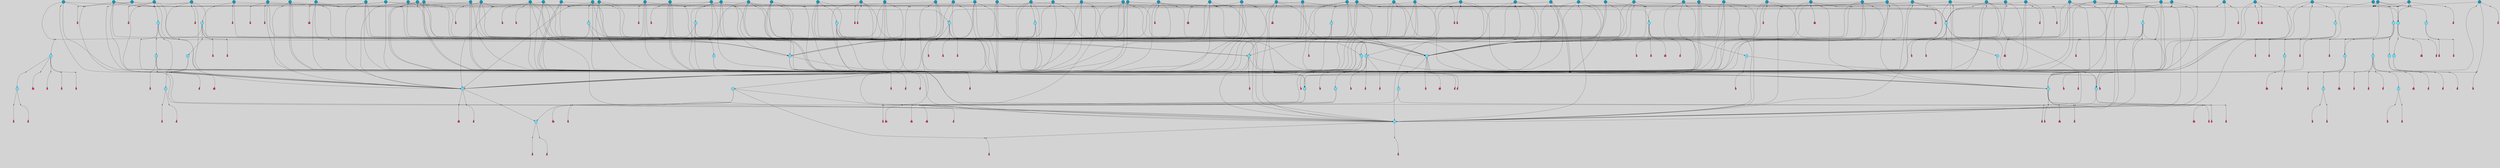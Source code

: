 // File exported with GEGELATI v1.3.1
// On the 2024-04-08 17:52:31
// With the File::TPGGraphDotExporter
digraph{
	graph[pad = "0.212, 0.055" bgcolor = lightgray]
	node[shape=circle style = filled label = ""]
		T3 [fillcolor="#66ddff"]
		T4 [fillcolor="#66ddff"]
		T7 [fillcolor="#66ddff"]
		T11 [fillcolor="#66ddff"]
		T24 [fillcolor="#66ddff"]
		T54 [fillcolor="#66ddff"]
		T164 [fillcolor="#66ddff"]
		T207 [fillcolor="#66ddff"]
		T250 [fillcolor="#66ddff"]
		T317 [fillcolor="#66ddff"]
		T318 [fillcolor="#66ddff"]
		T365 [fillcolor="#66ddff"]
		T455 [fillcolor="#66ddff"]
		T601 [fillcolor="#66ddff"]
		T630 [fillcolor="#66ddff"]
		T662 [fillcolor="#66ddff"]
		T663 [fillcolor="#66ddff"]
		T668 [fillcolor="#66ddff"]
		T801 [fillcolor="#1199bb"]
		T807 [fillcolor="#66ddff"]
		T821 [fillcolor="#1199bb"]
		T837 [fillcolor="#1199bb"]
		T865 [fillcolor="#1199bb"]
		T867 [fillcolor="#1199bb"]
		T879 [fillcolor="#1199bb"]
		T884 [fillcolor="#1199bb"]
		T897 [fillcolor="#66ddff"]
		T899 [fillcolor="#1199bb"]
		T909 [fillcolor="#66ddff"]
		T913 [fillcolor="#1199bb"]
		T914 [fillcolor="#1199bb"]
		T915 [fillcolor="#66ddff"]
		T916 [fillcolor="#66ddff"]
		T917 [fillcolor="#66ddff"]
		T918 [fillcolor="#66ddff"]
		T919 [fillcolor="#66ddff"]
		T921 [fillcolor="#1199bb"]
		T922 [fillcolor="#1199bb"]
		T928 [fillcolor="#1199bb"]
		T930 [fillcolor="#1199bb"]
		T939 [fillcolor="#1199bb"]
		T941 [fillcolor="#1199bb"]
		T943 [fillcolor="#1199bb"]
		T944 [fillcolor="#66ddff"]
		T950 [fillcolor="#1199bb"]
		T962 [fillcolor="#1199bb"]
		T965 [fillcolor="#66ddff"]
		T968 [fillcolor="#66ddff"]
		T969 [fillcolor="#66ddff"]
		T970 [fillcolor="#66ddff"]
		T971 [fillcolor="#66ddff"]
		T972 [fillcolor="#66ddff"]
		T973 [fillcolor="#66ddff"]
		T974 [fillcolor="#66ddff"]
		T975 [fillcolor="#1199bb"]
		T979 [fillcolor="#1199bb"]
		T980 [fillcolor="#1199bb"]
		T981 [fillcolor="#1199bb"]
		T982 [fillcolor="#1199bb"]
		T983 [fillcolor="#1199bb"]
		T984 [fillcolor="#1199bb"]
		T985 [fillcolor="#1199bb"]
		T989 [fillcolor="#1199bb"]
		T990 [fillcolor="#1199bb"]
		T991 [fillcolor="#1199bb"]
		T992 [fillcolor="#1199bb"]
		T996 [fillcolor="#1199bb"]
		T997 [fillcolor="#1199bb"]
		T998 [fillcolor="#1199bb"]
		T999 [fillcolor="#1199bb"]
		T1001 [fillcolor="#1199bb"]
		T1002 [fillcolor="#1199bb"]
		T1004 [fillcolor="#1199bb"]
		T1008 [fillcolor="#1199bb"]
		T1009 [fillcolor="#1199bb"]
		T1010 [fillcolor="#1199bb"]
		T1011 [fillcolor="#1199bb"]
		T1013 [fillcolor="#1199bb"]
		T1014 [fillcolor="#1199bb"]
		T1016 [fillcolor="#1199bb"]
		T1018 [fillcolor="#1199bb"]
		T1020 [fillcolor="#1199bb"]
		T1023 [fillcolor="#1199bb"]
		T1026 [fillcolor="#1199bb"]
		T1029 [fillcolor="#1199bb"]
		T1030 [fillcolor="#1199bb"]
		T1031 [fillcolor="#66ddff"]
		T1032 [fillcolor="#66ddff"]
		T887 [fillcolor="#66ddff"]
		T1034 [fillcolor="#66ddff"]
		T1035 [fillcolor="#66ddff"]
		T1036 [fillcolor="#66ddff"]
		T1037 [fillcolor="#66ddff"]
		T1038 [fillcolor="#66ddff"]
		T1039 [fillcolor="#66ddff"]
		T1044 [fillcolor="#1199bb"]
		T1050 [fillcolor="#1199bb"]
		T1051 [fillcolor="#1199bb"]
		T1052 [fillcolor="#1199bb"]
		T1053 [fillcolor="#1199bb"]
		T1054 [fillcolor="#1199bb"]
		T1055 [fillcolor="#1199bb"]
		T1056 [fillcolor="#1199bb"]
		T1057 [fillcolor="#1199bb"]
		T1059 [fillcolor="#1199bb"]
		T1060 [fillcolor="#1199bb"]
		T1061 [fillcolor="#1199bb"]
		T1062 [fillcolor="#1199bb"]
		T1063 [fillcolor="#1199bb"]
		T1064 [fillcolor="#1199bb"]
		T1066 [fillcolor="#1199bb"]
		T1069 [fillcolor="#1199bb"]
		T1070 [fillcolor="#1199bb"]
		T1071 [fillcolor="#1199bb"]
		T1072 [fillcolor="#1199bb"]
		T1073 [fillcolor="#1199bb"]
		T1074 [fillcolor="#1199bb"]
		T1075 [fillcolor="#1199bb"]
		T1076 [fillcolor="#1199bb"]
		T1077 [fillcolor="#1199bb"]
		T1078 [fillcolor="#1199bb"]
		T1079 [fillcolor="#1199bb"]
		P16200 [fillcolor="#cccccc" shape=point] //6|
		I16200 [shape=box style=invis label="6|1&2|6#1|7&#92;n10|7&2|0#1|5&#92;n9|4&0|1#2|2&#92;n8|6&0|0#1|0&#92;n"]
		P16200 -> I16200[style=invis]
		A10397 [fillcolor="#ff3366" shape=box margin=0.03 width=0 height=0 label="3"]
		T3 -> P16200 -> A10397
		P16201 [fillcolor="#cccccc" shape=point] //3|
		I16201 [shape=box style=invis label="7|6&2|4#0|2&#92;n10|3&2|7#1|4&#92;n11|6&0|4#0|1&#92;n7|1&0|0#2|6&#92;n7|6&0|3#2|6&#92;n4|0&2|6#0|1&#92;n4|4&2|5#0|2&#92;n4|6&0|4#2|7&#92;n10|0&2|3#1|5&#92;n2|6&0|5#0|2&#92;n1|0&2|3#0|7&#92;n1|6&2|0#0|5&#92;n6|2&0|1#0|7&#92;n9|2&0|3#2|7&#92;n5|3&0|6#0|6&#92;n1|7&2|5#2|3&#92;n8|1&2|7#0|6&#92;n1|0&2|5#2|1&#92;n7|1&2|2#2|5&#92;n7|4&2|6#0|3&#92;n"]
		P16201 -> I16201[style=invis]
		A10398 [fillcolor="#ff3366" shape=box margin=0.03 width=0 height=0 label="4"]
		T3 -> P16201 -> A10398
		P16202 [fillcolor="#cccccc" shape=point] //7|
		I16202 [shape=box style=invis label="0|2&2|4#2|6&#92;n5|3&0|6#0|1&#92;n4|7&2|6#0|5&#92;n7|6&0|7#0|5&#92;n10|7&2|2#1|1&#92;n"]
		P16202 -> I16202[style=invis]
		A10399 [fillcolor="#ff3366" shape=box margin=0.03 width=0 height=0 label="4"]
		T4 -> P16202 -> A10399
		P16203 [fillcolor="#cccccc" shape=point] //0|
		I16203 [shape=box style=invis label="2|5&0|1#0|6&#92;n6|1&2|2#2|7&#92;n8|0&0|3#1|4&#92;n4|3&2|5#2|4&#92;n8|1&2|4#0|0&#92;n6|6&0|1#2|6&#92;n11|7&2|4#2|5&#92;n6|2&2|4#0|2&#92;n8|5&2|4#2|4&#92;n2|1&2|1#2|2&#92;n2|7&2|5#2|6&#92;n9|7&0|5#0|4&#92;n1|2&0|5#2|6&#92;n4|2&2|3#2|7&#92;n3|3&2|1#0|2&#92;n"]
		P16203 -> I16203[style=invis]
		A10400 [fillcolor="#ff3366" shape=box margin=0.03 width=0 height=0 label="5"]
		T4 -> P16203 -> A10400
		P16204 [fillcolor="#cccccc" shape=point] //-3|
		I16204 [shape=box style=invis label="1|6&2|7#0|7&#92;n10|2&0|7#1|3&#92;n9|6&2|7#2|2&#92;n5|3&0|7#0|7&#92;n1|6&2|3#0|0&#92;n2|3&2|3#2|2&#92;n5|1&2|6#0|6&#92;n"]
		P16204 -> I16204[style=invis]
		A10401 [fillcolor="#ff3366" shape=box margin=0.03 width=0 height=0 label="7"]
		T7 -> P16204 -> A10401
		P16205 [fillcolor="#cccccc" shape=point] //5|
		I16205 [shape=box style=invis label="0|5&2|3#0|1&#92;n0|6&2|1#2|4&#92;n6|2&2|6#0|7&#92;n7|4&0|3#0|1&#92;n5|4&0|7#1|6&#92;n9|1&0|5#2|2&#92;n6|3&2|3#1|7&#92;n11|7&2|4#1|6&#92;n2|5&0|1#0|0&#92;n4|7&0|0#0|2&#92;n6|2&0|6#0|0&#92;n2|1&2|6#2|4&#92;n10|0&2|0#1|0&#92;n6|6&2|4#0|6&#92;n"]
		P16205 -> I16205[style=invis]
		A10402 [fillcolor="#ff3366" shape=box margin=0.03 width=0 height=0 label="8"]
		T7 -> P16205 -> A10402
		P16206 [fillcolor="#cccccc" shape=point] //6|
		I16206 [shape=box style=invis label="3|0&2|7#2|2&#92;n3|2&0|4#2|5&#92;n5|1&0|2#1|0&#92;n8|7&0|1#2|0&#92;n8|5&0|3#0|6&#92;n0|2&0|2#2|3&#92;n1|5&2|5#0|5&#92;n5|6&0|6#0|7&#92;n6|7&0|0#2|6&#92;n1|2&2|3#0|0&#92;n7|7&2|3#0|4&#92;n0|7&2|7#0|6&#92;n1|0&2|2#2|7&#92;n4|4&0|1#0|0&#92;n"]
		P16206 -> I16206[style=invis]
		A10403 [fillcolor="#ff3366" shape=box margin=0.03 width=0 height=0 label="11"]
		T11 -> P16206 -> A10403
		P16207 [fillcolor="#cccccc" shape=point] //-4|
		I16207 [shape=box style=invis label="4|1&0|4#2|6&#92;n1|2&2|2#2|0&#92;n1|2&2|0#0|6&#92;n8|4&2|3#2|5&#92;n5|5&2|1#1|0&#92;n"]
		P16207 -> I16207[style=invis]
		A10404 [fillcolor="#ff3366" shape=box margin=0.03 width=0 height=0 label="12"]
		T11 -> P16207 -> A10404
		P16208 [fillcolor="#cccccc" shape=point] //-3|
		I16208 [shape=box style=invis label="8|1&2|3#0|5&#92;n0|6&0|5#0|5&#92;n3|7&2|1#0|6&#92;n3|5&0|1#0|0&#92;n9|5&2|0#0|4&#92;n3|5&0|2#0|3&#92;n10|6&2|4#1|0&#92;n9|4&2|7#2|6&#92;n1|7&2|5#2|2&#92;n"]
		P16208 -> I16208[style=invis]
		A10405 [fillcolor="#ff3366" shape=box margin=0.03 width=0 height=0 label="5"]
		T4 -> P16208 -> A10405
		P16209 [fillcolor="#cccccc" shape=point] //1|
		I16209 [shape=box style=invis label="5|1&0|6#2|7&#92;n2|4&0|4#2|2&#92;n0|6&0|5#0|4&#92;n10|6&2|5#1|6&#92;n9|3&0|1#1|7&#92;n10|3&2|2#1|0&#92;n5|0&0|0#2|1&#92;n11|3&2|3#1|5&#92;n10|3&0|1#1|0&#92;n2|4&0|1#0|1&#92;n0|2&0|3#2|4&#92;n9|2&2|1#2|5&#92;n11|7&2|6#2|6&#92;n"]
		P16209 -> I16209[style=invis]
		T24 -> P16209 -> T7
		P16210 [fillcolor="#cccccc" shape=point] //5|
		I16210 [shape=box style=invis label="3|0&2|0#0|1&#92;n3|0&0|7#0|1&#92;n5|3&0|2#2|6&#92;n4|4&2|4#2|6&#92;n11|2&0|7#1|6&#92;n2|7&2|2#2|5&#92;n9|3&2|6#2|7&#92;n7|7&0|0#0|4&#92;n6|1&2|4#2|3&#92;n5|4&2|0#1|6&#92;n1|3&0|7#0|4&#92;n"]
		P16210 -> I16210[style=invis]
		A10406 [fillcolor="#ff3366" shape=box margin=0.03 width=0 height=0 label="7"]
		T24 -> P16210 -> A10406
		P16211 [fillcolor="#cccccc" shape=point] //-2|
		I16211 [shape=box style=invis label="4|1&0|4#0|3&#92;n4|2&0|5#2|0&#92;n5|5&2|6#0|5&#92;n1|4&0|1#0|2&#92;n6|3&2|7#1|5&#92;n0|4&2|0#0|3&#92;n8|5&2|5#1|2&#92;n10|7&2|7#1|1&#92;n3|4&0|0#2|1&#92;n3|6&2|5#2|5&#92;n8|3&0|1#0|7&#92;n10|0&2|7#1|3&#92;n4|1&2|4#0|1&#92;n9|3&2|0#0|4&#92;n3|6&2|0#0|4&#92;n1|2&0|6#2|1&#92;n4|0&2|1#2|2&#92;n"]
		P16211 -> I16211[style=invis]
		A10407 [fillcolor="#ff3366" shape=box margin=0.03 width=0 height=0 label="14"]
		T24 -> P16211 -> A10407
		P16212 [fillcolor="#cccccc" shape=point] //8|
		I16212 [shape=box style=invis label="9|0&0|1#2|0&#92;n10|1&2|5#1|4&#92;n8|2&2|6#0|4&#92;n2|4&2|5#2|3&#92;n4|2&2|2#0|2&#92;n7|5&0|2#0|0&#92;n8|2&2|1#1|3&#92;n8|7&0|7#2|1&#92;n1|1&0|0#0|7&#92;n5|6&2|5#1|0&#92;n6|6&2|5#0|0&#92;n11|4&0|3#2|6&#92;n4|2&2|4#0|7&#92;n5|6&0|1#2|0&#92;n11|3&0|2#0|7&#92;n"]
		P16212 -> I16212[style=invis]
		A10408 [fillcolor="#ff3366" shape=box margin=0.03 width=0 height=0 label="6"]
		T54 -> P16212 -> A10408
		T54 -> P16210
		P16213 [fillcolor="#cccccc" shape=point] //-10|
		I16213 [shape=box style=invis label="3|6&0|0#0|4&#92;n4|1&2|4#0|1&#92;n5|1&0|1#0|4&#92;n5|5&2|6#0|5&#92;n6|5&0|6#0|3&#92;n11|1&2|0#0|1&#92;n0|7&2|0#0|3&#92;n1|2&0|6#0|1&#92;n8|0&0|4#2|0&#92;n0|4&0|7#2|7&#92;n7|0&2|7#1|3&#92;n3|1&0|5#2|5&#92;n5|1&0|4#0|3&#92;n2|2&0|2#0|0&#92;n8|3&0|1#0|7&#92;n3|0&0|3#0|5&#92;n7|2&0|5#2|0&#92;n6|3&2|7#1|5&#92;n4|7&2|7#2|1&#92;n"]
		P16213 -> I16213[style=invis]
		A10409 [fillcolor="#ff3366" shape=box margin=0.03 width=0 height=0 label="14"]
		T54 -> P16213 -> A10409
		T54 -> P16205
		T164 -> P16203
		P16214 [fillcolor="#cccccc" shape=point] //-1|
		I16214 [shape=box style=invis label="6|4&0|4#2|4&#92;n4|5&2|5#2|4&#92;n9|7&2|5#0|3&#92;n3|7&2|6#0|6&#92;n8|7&0|6#0|4&#92;n2|1&2|0#0|1&#92;n8|6&0|0#2|5&#92;n2|1&0|2#0|3&#92;n6|1&0|7#2|6&#92;n6|3&0|1#1|6&#92;n5|4&2|7#0|4&#92;n0|7&0|4#2|0&#92;n11|0&2|0#2|5&#92;n3|7&2|0#2|7&#92;n8|3&2|7#1|4&#92;n5|7&0|6#0|4&#92;n0|0&2|3#2|3&#92;n5|4&2|1#0|3&#92;n0|4&0|3#2|5&#92;n"]
		P16214 -> I16214[style=invis]
		A10410 [fillcolor="#ff3366" shape=box margin=0.03 width=0 height=0 label="10"]
		T164 -> P16214 -> A10410
		P16215 [fillcolor="#cccccc" shape=point] //-7|
		I16215 [shape=box style=invis label="6|1&0|2#0|3&#92;n1|2&0|1#2|0&#92;n10|3&2|2#1|1&#92;n0|1&0|2#0|7&#92;n4|6&2|7#2|4&#92;n6|0&2|7#0|6&#92;n"]
		P16215 -> I16215[style=invis]
		A10411 [fillcolor="#ff3366" shape=box margin=0.03 width=0 height=0 label="7"]
		T164 -> P16215 -> A10411
		P16216 [fillcolor="#cccccc" shape=point] //-6|
		I16216 [shape=box style=invis label="11|7&0|1#0|6&#92;n3|5&0|1#0|3&#92;n1|5&0|5#0|6&#92;n1|7&2|5#2|2&#92;n0|0&0|2#2|2&#92;n4|4&0|1#0|5&#92;n6|4&2|2#0|2&#92;n0|6&2|5#0|5&#92;n0|3&2|2#2|6&#92;n"]
		P16216 -> I16216[style=invis]
		A10412 [fillcolor="#ff3366" shape=box margin=0.03 width=0 height=0 label="5"]
		T164 -> P16216 -> A10412
		P16217 [fillcolor="#cccccc" shape=point] //4|
		I16217 [shape=box style=invis label="4|3&0|6#0|3&#92;n5|7&2|3#2|2&#92;n5|6&0|7#1|2&#92;n1|4&2|6#0|3&#92;n8|4&2|1#2|5&#92;n9|5&2|4#1|4&#92;n2|4&0|5#0|7&#92;n10|0&0|6#1|3&#92;n3|0&0|6#0|2&#92;n2|7&2|7#2|6&#92;n5|2&0|5#1|5&#92;n10|4&2|5#1|7&#92;n4|0&0|4#2|4&#92;n11|1&0|4#2|6&#92;n10|6&2|0#1|4&#92;n9|7&0|3#1|4&#92;n4|5&2|7#0|6&#92;n11|5&2|6#2|3&#92;n0|3&0|5#0|1&#92;n"]
		P16217 -> I16217[style=invis]
		A10413 [fillcolor="#ff3366" shape=box margin=0.03 width=0 height=0 label="13"]
		T164 -> P16217 -> A10413
		P16218 [fillcolor="#cccccc" shape=point] //7|
		I16218 [shape=box style=invis label="7|0&2|1#2|0&#92;n9|7&2|1#1|7&#92;n8|2&0|1#1|0&#92;n6|6&0|2#1|1&#92;n2|2&0|5#0|0&#92;n5|7&0|0#2|1&#92;n5|1&2|5#1|5&#92;n4|7&2|4#2|3&#92;n10|5&2|2#1|5&#92;n1|3&2|2#2|0&#92;n10|2&2|6#1|5&#92;n"]
		P16218 -> I16218[style=invis]
		A10414 [fillcolor="#ff3366" shape=box margin=0.03 width=0 height=0 label="1"]
		T207 -> P16218 -> A10414
		P16219 [fillcolor="#cccccc" shape=point] //-3|
		I16219 [shape=box style=invis label="3|7&0|0#0|2&#92;n11|5&0|1#1|1&#92;n4|1&0|6#2|6&#92;n4|0&0|1#0|5&#92;n"]
		P16219 -> I16219[style=invis]
		T207 -> P16219 -> T24
		P16220 [fillcolor="#cccccc" shape=point] //5|
		I16220 [shape=box style=invis label="8|1&2|6#0|6&#92;n3|0&0|7#0|1&#92;n11|3&0|2#2|6&#92;n4|4&2|4#2|6&#92;n11|2&0|7#1|6&#92;n2|7&2|2#2|5&#92;n7|7&0|0#0|4&#92;n6|1&2|4#2|3&#92;n5|4&2|0#1|6&#92;n3|0&2|0#0|1&#92;n1|3&0|7#0|4&#92;n"]
		P16220 -> I16220[style=invis]
		A10415 [fillcolor="#ff3366" shape=box margin=0.03 width=0 height=0 label="7"]
		T207 -> P16220 -> A10415
		P16221 [fillcolor="#cccccc" shape=point] //5|
		I16221 [shape=box style=invis label="10|4&2|6#1|2&#92;n8|4&0|1#1|0&#92;n0|4&2|6#0|0&#92;n8|4&2|5#2|1&#92;n7|5&2|5#1|0&#92;n3|6&0|6#2|2&#92;n1|7&0|7#0|5&#92;n2|0&0|7#2|4&#92;n9|4&2|6#2|7&#92;n2|6&2|2#0|0&#92;n11|7&2|7#0|7&#92;n5|5&0|0#0|1&#92;n10|1&0|0#1|0&#92;n7|3&0|1#2|5&#92;n9|2&2|7#1|5&#92;n9|0&2|5#1|2&#92;n1|6&2|4#2|2&#92;n3|3&2|2#0|7&#92;n1|6&2|0#0|0&#92;n6|4&2|6#1|0&#92;n"]
		P16221 -> I16221[style=invis]
		A10416 [fillcolor="#ff3366" shape=box margin=0.03 width=0 height=0 label="1"]
		T207 -> P16221 -> A10416
		P16222 [fillcolor="#cccccc" shape=point] //7|
		I16222 [shape=box style=invis label="6|1&2|6#2|7&#92;n7|0&2|4#2|3&#92;n3|3&0|7#0|6&#92;n5|4&0|2#2|4&#92;n8|5&2|6#2|7&#92;n0|0&2|3#0|3&#92;n5|4&2|4#2|6&#92;n"]
		P16222 -> I16222[style=invis]
		T207 -> P16222 -> T4
		P16223 [fillcolor="#cccccc" shape=point] //8|
		I16223 [shape=box style=invis label="5|4&2|1#1|0&#92;n3|0&0|3#2|0&#92;n3|7&2|2#0|6&#92;n6|6&0|2#2|4&#92;n0|0&0|2#0|6&#92;n"]
		P16223 -> I16223[style=invis]
		T250 -> P16223 -> T164
		P16224 [fillcolor="#cccccc" shape=point] //5|
		I16224 [shape=box style=invis label="3|0&2|0#2|1&#92;n3|0&0|7#0|1&#92;n5|3&0|2#2|6&#92;n4|4&2|4#2|6&#92;n5|4&2|0#1|6&#92;n2|7&2|2#2|5&#92;n1|3&0|7#0|4&#92;n11|6&2|2#0|7&#92;n7|7&0|0#0|4&#92;n6|1&2|4#2|3&#92;n11|0&0|7#1|6&#92;n9|3&2|6#2|7&#92;n"]
		P16224 -> I16224[style=invis]
		A10417 [fillcolor="#ff3366" shape=box margin=0.03 width=0 height=0 label="7"]
		T250 -> P16224 -> A10417
		P16225 [fillcolor="#cccccc" shape=point] //7|
		I16225 [shape=box style=invis label="7|4&2|7#0|4&#92;n4|6&0|1#2|5&#92;n2|1&2|3#0|0&#92;n4|3&2|0#0|1&#92;n0|0&2|7#2|7&#92;n7|7&0|5#2|3&#92;n5|0&2|1#2|2&#92;n10|0&0|4#1|2&#92;n4|4&0|7#0|0&#92;n6|7&0|2#0|1&#92;n1|4&2|5#0|4&#92;n"]
		P16225 -> I16225[style=invis]
		A10418 [fillcolor="#ff3366" shape=box margin=0.03 width=0 height=0 label="0"]
		T250 -> P16225 -> A10418
		T250 -> P16210
		P16226 [fillcolor="#cccccc" shape=point] //10|
		I16226 [shape=box style=invis label="6|1&2|4#2|3&#92;n3|0&0|7#0|1&#92;n5|3&0|2#2|6&#92;n4|4&0|4#2|6&#92;n5|4&2|0#1|6&#92;n10|5&0|6#1|5&#92;n2|5&2|1#2|2&#92;n1|3&0|7#0|4&#92;n3|0&2|0#0|1&#92;n11|2&0|5#1|6&#92;n9|3&2|6#2|7&#92;n7|7&0|0#0|4&#92;n"]
		P16226 -> I16226[style=invis]
		A10419 [fillcolor="#ff3366" shape=box margin=0.03 width=0 height=0 label="7"]
		T250 -> P16226 -> A10419
		P16227 [fillcolor="#cccccc" shape=point] //7|
		I16227 [shape=box style=invis label="9|6&2|6#1|3&#92;n9|7&2|0#1|7&#92;n3|0&2|0#0|0&#92;n1|6&0|0#0|4&#92;n7|4&0|3#0|1&#92;n"]
		P16227 -> I16227[style=invis]
		A10420 [fillcolor="#ff3366" shape=box margin=0.03 width=0 height=0 label="12"]
		T318 -> P16227 -> A10420
		P16228 [fillcolor="#cccccc" shape=point] //-9|
		I16228 [shape=box style=invis label="7|1&0|0#2|6&#92;n1|6&0|4#2|7&#92;n7|6&2|4#0|2&#92;n10|7&2|1#1|3&#92;n7|6&0|3#2|6&#92;n4|0&2|2#2|1&#92;n1|0&0|5#2|3&#92;n6|1&2|6#1|1&#92;n7|4&2|6#1|0&#92;n9|5&0|1#0|2&#92;n9|2&0|3#0|7&#92;n6|0&2|7#0|6&#92;n10|5&2|3#1|5&#92;n10|0&2|7#1|4&#92;n1|0&2|3#0|7&#92;n5|2&0|6#0|6&#92;n2|6&0|1#0|2&#92;n7|4&2|5#0|3&#92;n3|6&2|4#0|5&#92;n1|6&2|0#0|5&#92;n"]
		P16228 -> I16228[style=invis]
		A10421 [fillcolor="#ff3366" shape=box margin=0.03 width=0 height=0 label="4"]
		T318 -> P16228 -> A10421
		P16229 [fillcolor="#cccccc" shape=point] //-7|
		I16229 [shape=box style=invis label="9|1&2|7#2|1&#92;n7|0&2|0#2|7&#92;n2|3&2|3#2|2&#92;n8|5&2|1#0|3&#92;n5|5&0|7#0|1&#92;n1|6&2|7#0|7&#92;n10|2&0|7#1|3&#92;n6|4&2|2#2|4&#92;n0|6&2|5#0|2&#92;n"]
		P16229 -> I16229[style=invis]
		A10422 [fillcolor="#ff3366" shape=box margin=0.03 width=0 height=0 label="7"]
		T318 -> P16229 -> A10422
		P16230 [fillcolor="#cccccc" shape=point] //3|
		I16230 [shape=box style=invis label="7|6&2|4#0|2&#92;n10|3&2|7#1|4&#92;n11|6&0|4#0|1&#92;n7|1&0|0#2|6&#92;n7|6&0|3#2|6&#92;n4|0&2|6#0|1&#92;n4|4&2|5#0|2&#92;n4|6&0|4#2|7&#92;n10|0&2|3#1|5&#92;n2|6&0|5#0|2&#92;n1|0&2|3#0|7&#92;n1|6&2|0#0|5&#92;n6|2&0|1#0|7&#92;n9|2&0|3#2|7&#92;n5|3&0|6#0|6&#92;n1|7&2|5#2|3&#92;n8|1&2|7#0|6&#92;n1|0&2|5#2|1&#92;n7|1&2|2#2|5&#92;n7|4&2|6#0|3&#92;n"]
		P16230 -> I16230[style=invis]
		A10423 [fillcolor="#ff3366" shape=box margin=0.03 width=0 height=0 label="4"]
		T317 -> P16230 -> A10423
		P16231 [fillcolor="#cccccc" shape=point] //6|
		I16231 [shape=box style=invis label="6|1&2|6#1|7&#92;n10|7&2|0#1|5&#92;n9|4&0|1#2|2&#92;n8|6&0|0#1|0&#92;n"]
		P16231 -> I16231[style=invis]
		A10424 [fillcolor="#ff3366" shape=box margin=0.03 width=0 height=0 label="3"]
		T317 -> P16231 -> A10424
		P16232 [fillcolor="#cccccc" shape=point] //-9|
		I16232 [shape=box style=invis label="11|5&0|0#2|6&#92;n8|5&2|3#2|1&#92;n7|1&0|6#1|3&#92;n11|4&0|2#0|1&#92;n9|0&2|7#1|6&#92;n10|1&0|3#1|6&#92;n0|3&0|4#2|5&#92;n5|7&2|3#1|6&#92;n2|0&2|1#0|7&#92;n"]
		P16232 -> I16232[style=invis]
		A10425 [fillcolor="#ff3366" shape=box margin=0.03 width=0 height=0 label="2"]
		T318 -> P16232 -> A10425
		P16233 [fillcolor="#cccccc" shape=point] //-1|
		I16233 [shape=box style=invis label="1|7&2|1#0|6&#92;n8|1&2|3#0|5&#92;n10|6&2|7#1|0&#92;n1|7&2|5#0|2&#92;n0|3&0|3#2|2&#92;n3|5&0|1#0|0&#92;n3|5&0|2#0|3&#92;n1|5&2|0#0|4&#92;n5|7&2|2#2|5&#92;n4|0&2|3#0|3&#92;n"]
		P16233 -> I16233[style=invis]
		T318 -> P16233 -> T317
		P16234 [fillcolor="#cccccc" shape=point] //2|
		I16234 [shape=box style=invis label="11|2&2|1#2|2&#92;n0|1&0|0#0|6&#92;n9|2&0|4#2|2&#92;n9|7&2|0#0|0&#92;n4|5&0|6#2|7&#92;n6|7&0|2#0|1&#92;n5|6&0|2#1|0&#92;n11|6&2|1#2|1&#92;n11|0&0|0#2|3&#92;n8|4&0|7#1|1&#92;n11|3&0|7#1|6&#92;n9|2&2|1#2|5&#92;n11|7&0|2#0|2&#92;n"]
		P16234 -> I16234[style=invis]
		T365 -> P16234 -> T3
		P16235 [fillcolor="#cccccc" shape=point] //4|
		I16235 [shape=box style=invis label="7|1&0|6#0|1&#92;n6|7&2|7#1|7&#92;n10|1&2|1#1|1&#92;n9|6&2|2#1|4&#92;n4|7&0|4#2|2&#92;n9|6&0|5#1|1&#92;n10|0&2|6#1|6&#92;n5|1&0|1#2|3&#92;n10|1&0|5#1|0&#92;n3|4&2|3#0|0&#92;n8|2&0|5#2|4&#92;n1|6&2|0#0|0&#92;n2|3&0|1#2|6&#92;n5|2&2|2#1|6&#92;n2|2&0|1#2|1&#92;n3|1&2|7#0|3&#92;n6|7&2|3#0|4&#92;n"]
		P16235 -> I16235[style=invis]
		A10426 [fillcolor="#ff3366" shape=box margin=0.03 width=0 height=0 label="10"]
		T365 -> P16235 -> A10426
		P16236 [fillcolor="#cccccc" shape=point] //3|
		I16236 [shape=box style=invis label="4|7&0|7#2|7&#92;n11|5&2|6#0|2&#92;n5|5&2|6#2|0&#92;n3|2&0|6#0|3&#92;n10|2&2|5#1|5&#92;n9|4&2|3#1|5&#92;n2|5&2|7#2|4&#92;n11|3&2|5#1|0&#92;n7|0&0|7#2|1&#92;n1|2&0|5#0|1&#92;n"]
		P16236 -> I16236[style=invis]
		A10427 [fillcolor="#ff3366" shape=box margin=0.03 width=0 height=0 label="5"]
		T365 -> P16236 -> A10427
		P16237 [fillcolor="#cccccc" shape=point] //2|
		I16237 [shape=box style=invis label="9|0&0|7#0|5&#92;n10|4&2|5#1|6&#92;n4|7&0|2#2|3&#92;n6|0&2|6#0|6&#92;n11|0&2|3#0|7&#92;n7|0&2|4#1|2&#92;n6|3&2|6#2|1&#92;n5|1&2|6#2|7&#92;n"]
		P16237 -> I16237[style=invis]
		T455 -> P16237 -> T7
		P16238 [fillcolor="#cccccc" shape=point] //2|
		I16238 [shape=box style=invis label="4|1&0|5#0|1&#92;n6|4&0|7#2|4&#92;n10|5&2|6#1|4&#92;n9|2&0|4#2|3&#92;n6|2&2|3#1|7&#92;n8|1&0|2#0|3&#92;n4|0&2|0#0|1&#92;n"]
		P16238 -> I16238[style=invis]
		T455 -> P16238 -> T54
		P16239 [fillcolor="#cccccc" shape=point] //4|
		I16239 [shape=box style=invis label="6|0&2|6#0|7&#92;n11|2&0|3#1|2&#92;n11|3&0|7#1|5&#92;n10|4&2|6#1|6&#92;n1|0&2|7#0|6&#92;n4|4&2|6#0|2&#92;n4|7&0|2#2|3&#92;n1|7&0|4#2|3&#92;n9|0&0|7#0|0&#92;n"]
		P16239 -> I16239[style=invis]
		T455 -> P16239 -> T7
		P16240 [fillcolor="#cccccc" shape=point] //-3|
		I16240 [shape=box style=invis label="6|1&0|5#0|3&#92;n10|0&2|7#1|6&#92;n0|1&0|2#0|7&#92;n6|2&0|3#2|7&#92;n4|6&2|7#2|4&#92;n"]
		P16240 -> I16240[style=invis]
		A10428 [fillcolor="#ff3366" shape=box margin=0.03 width=0 height=0 label="7"]
		T455 -> P16240 -> A10428
		P16241 [fillcolor="#cccccc" shape=point] //7|
		I16241 [shape=box style=invis label="10|5&0|6#1|7&#92;n4|3&2|6#0|3&#92;n8|4&0|6#1|2&#92;n3|0&2|0#2|3&#92;n5|6&2|3#0|4&#92;n0|7&2|1#0|5&#92;n8|7&2|2#2|5&#92;n9|1&0|0#1|0&#92;n10|1&2|1#1|4&#92;n3|3&2|7#0|4&#92;n5|2&2|3#0|4&#92;n2|0&2|6#2|2&#92;n1|7&0|1#0|7&#92;n"]
		P16241 -> I16241[style=invis]
		T455 -> P16241 -> T365
		P16242 [fillcolor="#cccccc" shape=point] //-4|
		I16242 [shape=box style=invis label="10|6&2|6#1|6&#92;n7|7&2|4#0|2&#92;n4|1&2|6#0|1&#92;n10|3&2|7#1|4&#92;n3|6&0|4#0|5&#92;n2|5&0|5#0|2&#92;n4|6&0|4#0|1&#92;n3|5&2|3#0|1&#92;n4|4&2|5#0|2&#92;n9|2&0|3#2|7&#92;n10|0&2|3#1|4&#92;n7|1&0|0#2|6&#92;n4|6&0|4#2|7&#92;n1|7&0|2#2|4&#92;n1|7&0|6#2|0&#92;n5|3&0|6#0|5&#92;n7|6&0|3#2|6&#92;n1|6&2|0#0|5&#92;n1|4&2|5#2|3&#92;n7|1&2|2#2|5&#92;n"]
		P16242 -> I16242[style=invis]
		T601 -> P16242 -> T207
		P16243 [fillcolor="#cccccc" shape=point] //2|
		I16243 [shape=box style=invis label="4|1&0|4#2|6&#92;n5|5&2|1#1|0&#92;n1|0&2|0#0|6&#92;n8|4&2|3#2|5&#92;n"]
		P16243 -> I16243[style=invis]
		T601 -> P16243 -> T11
		P16244 [fillcolor="#cccccc" shape=point] //3|
		I16244 [shape=box style=invis label="7|2&0|2#2|4&#92;n0|4&0|6#2|7&#92;n9|0&0|1#2|2&#92;n8|6&0|0#1|0&#92;n"]
		P16244 -> I16244[style=invis]
		A10429 [fillcolor="#ff3366" shape=box margin=0.03 width=0 height=0 label="3"]
		T601 -> P16244 -> A10429
		P16245 [fillcolor="#cccccc" shape=point] //6|
		I16245 [shape=box style=invis label="4|4&0|7#2|7&#92;n10|6&0|1#1|3&#92;n7|5&0|2#0|7&#92;n10|7&0|1#1|5&#92;n9|0&2|1#1|0&#92;n"]
		P16245 -> I16245[style=invis]
		A10430 [fillcolor="#ff3366" shape=box margin=0.03 width=0 height=0 label="7"]
		T630 -> P16245 -> A10430
		P16246 [fillcolor="#cccccc" shape=point] //2|
		I16246 [shape=box style=invis label="0|2&2|6#2|6&#92;n7|0&2|7#1|7&#92;n10|7&0|5#1|6&#92;n0|5&2|7#0|4&#92;n3|1&0|1#2|6&#92;n4|7&0|2#0|6&#92;n"]
		P16246 -> I16246[style=invis]
		T630 -> P16246 -> T164
		T630 -> P16241
		P16247 [fillcolor="#cccccc" shape=point] //7|
		I16247 [shape=box style=invis label="0|3&2|7#2|1&#92;n3|7&0|1#0|3&#92;n3|1&0|3#2|1&#92;n5|0&0|0#0|2&#92;n9|0&2|2#0|7&#92;n2|5&2|6#0|0&#92;n9|4&2|7#2|6&#92;n8|4&2|6#0|2&#92;n9|5&2|1#0|2&#92;n8|1&2|5#0|5&#92;n9|5&2|0#2|4&#92;n11|2&0|3#0|4&#92;n"]
		P16247 -> I16247[style=invis]
		A10431 [fillcolor="#ff3366" shape=box margin=0.03 width=0 height=0 label="5"]
		T630 -> P16247 -> A10431
		P16248 [fillcolor="#cccccc" shape=point] //7|
		I16248 [shape=box style=invis label="7|4&2|1#2|4&#92;n1|1&2|1#0|4&#92;n10|3&0|3#1|2&#92;n8|0&0|4#1|2&#92;n7|6&0|5#0|5&#92;n0|0&2|7#2|7&#92;n6|7&0|2#0|6&#92;n4|3&2|0#0|1&#92;n4|6&0|7#2|5&#92;n7|4&2|7#0|4&#92;n2|0&2|0#2|6&#92;n8|3&0|6#1|5&#92;n"]
		P16248 -> I16248[style=invis]
		A10432 [fillcolor="#ff3366" shape=box margin=0.03 width=0 height=0 label="0"]
		T663 -> P16248 -> A10432
		P16249 [fillcolor="#cccccc" shape=point] //6|
		I16249 [shape=box style=invis label="6|1&2|6#1|7&#92;n10|7&2|0#1|5&#92;n9|4&0|1#2|2&#92;n8|6&0|0#1|0&#92;n"]
		P16249 -> I16249[style=invis]
		A10433 [fillcolor="#ff3366" shape=box margin=0.03 width=0 height=0 label="3"]
		T662 -> P16249 -> A10433
		P16250 [fillcolor="#cccccc" shape=point] //-1|
		I16250 [shape=box style=invis label="1|7&2|1#0|6&#92;n8|1&2|3#0|5&#92;n10|6&2|7#1|0&#92;n1|7&2|5#0|2&#92;n0|3&0|3#2|2&#92;n3|5&0|1#0|0&#92;n3|5&0|2#0|3&#92;n1|5&2|0#0|4&#92;n5|7&2|2#2|5&#92;n4|0&2|3#0|3&#92;n"]
		P16250 -> I16250[style=invis]
		T663 -> P16250 -> T662
		P16251 [fillcolor="#cccccc" shape=point] //7|
		I16251 [shape=box style=invis label="9|6&2|6#1|3&#92;n9|7&2|0#1|7&#92;n3|0&2|0#0|0&#92;n1|6&0|0#0|4&#92;n7|4&0|3#0|1&#92;n"]
		P16251 -> I16251[style=invis]
		A10434 [fillcolor="#ff3366" shape=box margin=0.03 width=0 height=0 label="12"]
		T663 -> P16251 -> A10434
		P16252 [fillcolor="#cccccc" shape=point] //-9|
		I16252 [shape=box style=invis label="11|5&0|0#2|6&#92;n8|5&2|3#2|1&#92;n7|1&0|6#1|3&#92;n11|4&0|2#0|1&#92;n9|0&2|7#1|6&#92;n10|1&0|3#1|6&#92;n0|3&0|4#2|5&#92;n5|7&2|3#1|6&#92;n2|0&2|1#0|7&#92;n"]
		P16252 -> I16252[style=invis]
		A10435 [fillcolor="#ff3366" shape=box margin=0.03 width=0 height=0 label="2"]
		T663 -> P16252 -> A10435
		P16253 [fillcolor="#cccccc" shape=point] //3|
		I16253 [shape=box style=invis label="7|6&2|4#0|2&#92;n10|3&2|7#1|4&#92;n11|6&0|4#0|1&#92;n7|1&0|0#2|6&#92;n7|6&0|3#2|6&#92;n4|0&2|6#0|1&#92;n4|4&2|5#0|2&#92;n4|6&0|4#2|7&#92;n10|0&2|3#1|5&#92;n2|6&0|5#0|2&#92;n1|0&2|3#0|7&#92;n1|6&2|0#0|5&#92;n6|2&0|1#0|7&#92;n9|2&0|3#2|7&#92;n5|3&0|6#0|6&#92;n1|7&2|5#2|3&#92;n8|1&2|7#0|6&#92;n1|0&2|5#2|1&#92;n7|1&2|2#2|5&#92;n7|4&2|6#0|3&#92;n"]
		P16253 -> I16253[style=invis]
		A10436 [fillcolor="#ff3366" shape=box margin=0.03 width=0 height=0 label="4"]
		T662 -> P16253 -> A10436
		P16254 [fillcolor="#cccccc" shape=point] //-2|
		I16254 [shape=box style=invis label="9|1&2|7#2|1&#92;n10|2&2|2#1|6&#92;n7|0&2|6#2|7&#92;n10|2&0|7#1|3&#92;n2|3&2|3#2|2&#92;n5|5&0|7#1|1&#92;n1|6&2|7#0|7&#92;n8|5&2|1#0|3&#92;n0|6&2|5#0|2&#92;n"]
		P16254 -> I16254[style=invis]
		A10437 [fillcolor="#ff3366" shape=box margin=0.03 width=0 height=0 label="7"]
		T663 -> P16254 -> A10437
		P16255 [fillcolor="#cccccc" shape=point] //-5|
		I16255 [shape=box style=invis label="0|7&0|6#2|1&#92;n3|5&0|7#2|7&#92;n1|0&0|7#0|4&#92;n0|5&0|3#2|4&#92;n2|1&2|4#0|4&#92;n6|5&2|4#1|4&#92;n11|7&2|2#2|2&#92;n"]
		P16255 -> I16255[style=invis]
		T668 -> P16255 -> T7
		P16256 [fillcolor="#cccccc" shape=point] //-2|
		I16256 [shape=box style=invis label="9|0&2|5#0|2&#92;n3|4&2|2#2|2&#92;n11|5&2|5#2|7&#92;n3|5&2|2#0|3&#92;n0|0&2|1#0|0&#92;n"]
		P16256 -> I16256[style=invis]
		A10438 [fillcolor="#ff3366" shape=box margin=0.03 width=0 height=0 label="7"]
		T668 -> P16256 -> A10438
		T668 -> P16241
		T668 -> P16243
		P16257 [fillcolor="#cccccc" shape=point] //-1|
		I16257 [shape=box style=invis label="0|7&2|6#2|1&#92;n8|3&0|5#2|5&#92;n3|5&0|7#2|7&#92;n2|1&2|4#0|4&#92;n0|5&0|3#2|4&#92;n1|0&0|7#0|4&#92;n6|5&2|4#1|4&#92;n11|7&2|2#2|2&#92;n"]
		P16257 -> I16257[style=invis]
		T801 -> P16257 -> T7
		T801 -> P16241
		P16258 [fillcolor="#cccccc" shape=point] //-6|
		I16258 [shape=box style=invis label="6|2&2|7#0|5&#92;n6|4&2|2#0|2&#92;n1|7&2|5#2|2&#92;n0|0&0|2#2|2&#92;n8|3&2|2#2|6&#92;n3|2&0|1#0|3&#92;n0|4&2|7#2|6&#92;n4|4&0|1#2|5&#92;n0|6&2|5#0|5&#92;n4|5&0|3#0|5&#92;n11|7&0|1#0|1&#92;n"]
		P16258 -> I16258[style=invis]
		A10439 [fillcolor="#ff3366" shape=box margin=0.03 width=0 height=0 label="5"]
		T801 -> P16258 -> A10439
		P16259 [fillcolor="#cccccc" shape=point] //0|
		I16259 [shape=box style=invis label="9|3&2|3#2|3&#92;n0|3&2|3#0|3&#92;n11|5&0|6#2|7&#92;n6|1&2|6#0|6&#92;n11|6&2|7#0|1&#92;n1|7&0|7#2|0&#92;n8|6&2|0#0|7&#92;n4|0&0|3#2|5&#92;n7|0&2|4#1|2&#92;n6|1&2|0#0|7&#92;n"]
		P16259 -> I16259[style=invis]
		T801 -> P16259 -> T663
		T801 -> P16241
		P16260 [fillcolor="#cccccc" shape=point] //4|
		I16260 [shape=box style=invis label="1|7&0|1#0|7&#92;n0|7&2|1#0|5&#92;n8|4&0|6#1|2&#92;n3|0&2|0#2|3&#92;n5|6&2|3#0|4&#92;n4|3&2|6#0|3&#92;n3|3&2|7#0|2&#92;n9|0&0|0#1|0&#92;n5|2&2|3#0|4&#92;n2|0&2|6#2|6&#92;n10|5&0|6#1|7&#92;n"]
		P16260 -> I16260[style=invis]
		T807 -> P16260 -> T365
		P16261 [fillcolor="#cccccc" shape=point] //3|
		I16261 [shape=box style=invis label="11|2&0|3#0|4&#92;n8|1&2|5#0|5&#92;n3|0&2|7#0|7&#92;n8|3&2|1#0|1&#92;n9|0&2|2#0|7&#92;n9|6&0|1#0|2&#92;n2|5&0|6#0|0&#92;n5|0&0|0#0|2&#92;n4|2&0|5#2|3&#92;n9|7&2|7#0|6&#92;n8|7&0|3#2|7&#92;n7|1&2|4#2|5&#92;n9|5&2|0#2|4&#92;n7|2&0|4#1|5&#92;n"]
		P16261 -> I16261[style=invis]
		A10440 [fillcolor="#ff3366" shape=box margin=0.03 width=0 height=0 label="5"]
		T807 -> P16261 -> A10440
		P16262 [fillcolor="#cccccc" shape=point] //6|
		I16262 [shape=box style=invis label="7|7&0|2#2|6&#92;n3|0&0|7#2|4&#92;n5|7&0|5#0|4&#92;n5|5&0|0#0|7&#92;n11|7&2|2#2|3&#92;n"]
		P16262 -> I16262[style=invis]
		A10441 [fillcolor="#ff3366" shape=box margin=0.03 width=0 height=0 label="3"]
		T807 -> P16262 -> A10441
		T807 -> P16207
		T807 -> P16241
		T821 -> P16241
		T821 -> P16257
		T821 -> P16246
		P16263 [fillcolor="#cccccc" shape=point] //-10|
		I16263 [shape=box style=invis label="10|6&2|5#1|6&#92;n9|3&0|1#1|7&#92;n2|4&0|1#0|1&#92;n11|3&0|7#1|6&#92;n6|7&2|0#2|6&#92;n3|0&2|0#2|3&#92;n8|0&0|0#0|1&#92;n0|6&0|7#0|4&#92;n5|1&0|6#2|7&#92;n"]
		P16263 -> I16263[style=invis]
		T821 -> P16263 -> T7
		P16264 [fillcolor="#cccccc" shape=point] //8|
		I16264 [shape=box style=invis label="3|5&2|0#2|4&#92;n6|0&2|5#0|6&#92;n8|5&0|2#0|1&#92;n"]
		P16264 -> I16264[style=invis]
		A10442 [fillcolor="#ff3366" shape=box margin=0.03 width=0 height=0 label="5"]
		T821 -> P16264 -> A10442
		T837 -> P16257
		P16265 [fillcolor="#cccccc" shape=point] //-6|
		I16265 [shape=box style=invis label="10|5&0|6#1|7&#92;n1|1&2|1#0|4&#92;n4|4&2|7#2|2&#92;n3|0&2|7#0|4&#92;n0|7&2|1#0|5&#92;n8|7&2|2#2|5&#92;n3|0&2|0#2|3&#92;n9|1&0|0#1|0&#92;n5|6&2|3#0|4&#92;n2|0&0|7#0|7&#92;n8|4&0|6#1|2&#92;n"]
		P16265 -> I16265[style=invis]
		T837 -> P16265 -> T365
		T837 -> P16259
		T837 -> P16241
		P16266 [fillcolor="#cccccc" shape=point] //-3|
		I16266 [shape=box style=invis label="9|3&2|3#2|3&#92;n0|3&2|3#0|3&#92;n1|7&0|7#2|0&#92;n6|1&2|6#0|6&#92;n11|5&0|6#2|7&#92;n8|6&2|0#0|7&#92;n4|0&0|3#2|5&#92;n7|0&2|4#1|5&#92;n6|1&2|0#0|7&#92;n"]
		P16266 -> I16266[style=invis]
		T837 -> P16266 -> T663
		T865 -> P16257
		T865 -> P16265
		T865 -> P16266
		T865 -> P16241
		P16267 [fillcolor="#cccccc" shape=point] //8|
		I16267 [shape=box style=invis label="4|7&2|5#0|5&#92;n1|5&2|6#2|5&#92;n1|1&2|6#2|6&#92;n9|2&2|1#0|4&#92;n8|7&2|6#2|7&#92;n6|0&0|6#0|2&#92;n"]
		P16267 -> I16267[style=invis]
		A10443 [fillcolor="#ff3366" shape=box margin=0.03 width=0 height=0 label="4"]
		T865 -> P16267 -> A10443
		T867 -> P16243
		P16268 [fillcolor="#cccccc" shape=point] //-2|
		I16268 [shape=box style=invis label="5|2&2|2#1|6&#92;n0|7&0|6#0|5&#92;n7|2&0|6#0|1&#92;n6|7&2|7#1|7&#92;n3|7&0|0#0|1&#92;n4|6&0|4#2|2&#92;n9|6&2|2#1|4&#92;n9|0&0|0#0|1&#92;n7|6&0|5#1|1&#92;n10|0&2|6#1|6&#92;n5|1&0|1#2|3&#92;n10|1&2|1#1|1&#92;n10|1&0|5#1|0&#92;n3|4&2|3#0|0&#92;n5|1&2|5#2|7&#92;n1|6&2|0#0|0&#92;n2|3&0|0#2|6&#92;n4|3&0|0#2|7&#92;n3|1&2|7#0|3&#92;n6|7&2|3#0|4&#92;n"]
		P16268 -> I16268[style=invis]
		A10444 [fillcolor="#ff3366" shape=box margin=0.03 width=0 height=0 label="10"]
		T867 -> P16268 -> A10444
		T867 -> P16241
		P16269 [fillcolor="#cccccc" shape=point] //-3|
		I16269 [shape=box style=invis label="0|5&2|6#0|1&#92;n0|6&2|1#2|4&#92;n6|2&2|6#0|7&#92;n7|4&0|3#0|1&#92;n5|4&0|7#1|6&#92;n9|1&0|5#2|2&#92;n6|3&2|3#1|7&#92;n10|0&2|0#1|0&#92;n4|7&0|0#0|2&#92;n6|2&0|6#0|0&#92;n2|1&2|6#2|4&#92;n2|5&0|1#0|0&#92;n6|6&2|4#0|6&#92;n"]
		P16269 -> I16269[style=invis]
		T867 -> P16269 -> T207
		P16270 [fillcolor="#cccccc" shape=point] //1|
		I16270 [shape=box style=invis label="9|5&2|0#2|6&#92;n11|4&0|6#0|5&#92;n8|5&2|3#2|1&#92;n9|5&2|7#1|6&#92;n5|7&2|3#1|6&#92;n11|0&0|4#0|0&#92;n2|0&2|1#0|5&#92;n0|1&2|3#0|2&#92;n4|1&0|5#2|6&#92;n10|3&2|1#1|7&#92;n"]
		P16270 -> I16270[style=invis]
		T867 -> P16270 -> T250
		T879 -> P16257
		T879 -> P16266
		T879 -> P16241
		P16271 [fillcolor="#cccccc" shape=point] //5|
		I16271 [shape=box style=invis label="4|7&0|5#0|5&#92;n1|1&2|6#2|5&#92;n9|2&2|1#0|4&#92;n8|7&2|7#2|7&#92;n6|0&0|4#0|2&#92;n"]
		P16271 -> I16271[style=invis]
		A10445 [fillcolor="#ff3366" shape=box margin=0.03 width=0 height=0 label="4"]
		T879 -> P16271 -> A10445
		P16272 [fillcolor="#cccccc" shape=point] //8|
		I16272 [shape=box style=invis label="0|6&2|0#2|0&#92;n9|0&2|0#0|5&#92;n8|2&2|2#2|0&#92;n3|5&0|1#0|6&#92;n5|3&2|3#1|5&#92;n8|6&2|3#0|5&#92;n6|4&0|6#0|2&#92;n1|3&2|7#0|2&#92;n2|0&0|3#0|4&#92;n"]
		P16272 -> I16272[style=invis]
		A10446 [fillcolor="#ff3366" shape=box margin=0.03 width=0 height=0 label="9"]
		T879 -> P16272 -> A10446
		T884 -> P16257
		P16273 [fillcolor="#cccccc" shape=point] //-7|
		I16273 [shape=box style=invis label="3|0&0|0#0|2&#92;n3|2&2|1#0|3&#92;n0|6&2|5#0|5&#92;n4|5&2|3#0|5&#92;n6|7&2|4#0|2&#92;n4|4&0|2#2|5&#92;n0|7&2|7#2|6&#92;n6|3&2|3#0|6&#92;n9|1&2|6#1|4&#92;n"]
		P16273 -> I16273[style=invis]
		A10447 [fillcolor="#ff3366" shape=box margin=0.03 width=0 height=0 label="5"]
		T884 -> P16273 -> A10447
		T884 -> P16259
		T884 -> P16241
		P16274 [fillcolor="#cccccc" shape=point] //5|
		I16274 [shape=box style=invis label="9|4&2|3#1|3&#92;n0|4&2|4#0|5&#92;n6|1&2|6#2|5&#92;n4|0&0|5#2|0&#92;n"]
		P16274 -> I16274[style=invis]
		A10448 [fillcolor="#ff3366" shape=box margin=0.03 width=0 height=0 label="7"]
		T884 -> P16274 -> A10448
		P16275 [fillcolor="#cccccc" shape=point] //-8|
		I16275 [shape=box style=invis label="7|7&2|3#1|0&#92;n0|1&0|6#2|4&#92;n10|1&2|7#1|6&#92;n11|6&2|1#0|5&#92;n7|0&0|3#1|3&#92;n0|3&2|5#2|3&#92;n3|3&2|1#0|5&#92;n11|4&0|2#1|3&#92;n"]
		P16275 -> I16275[style=invis]
		T897 -> P16275 -> T663
		T897 -> P16241
		T897 -> P16266
		T897 -> P16257
		T897 -> P16203
		T899 -> P16241
		P16276 [fillcolor="#cccccc" shape=point] //6|
		I16276 [shape=box style=invis label="5|1&0|1#2|3&#92;n3|4&2|3#0|0&#92;n4|7&0|4#2|2&#92;n9|6&0|5#1|1&#92;n10|4&2|0#1|6&#92;n8|3&0|2#1|7&#92;n1|6&2|0#0|0&#92;n6|7&2|7#1|7&#92;n10|1&0|5#1|0&#92;n9|0&0|0#0|1&#92;n9|6&2|2#1|4&#92;n5|2&2|2#1|6&#92;n10|0&2|6#1|6&#92;n2|3&2|0#2|6&#92;n8|2&2|5#2|4&#92;n2|2&0|1#2|1&#92;n3|7&2|7#0|3&#92;n6|7&2|3#0|4&#92;n"]
		P16276 -> I16276[style=invis]
		A10449 [fillcolor="#ff3366" shape=box margin=0.03 width=0 height=0 label="10"]
		T899 -> P16276 -> A10449
		T899 -> P16238
		T899 -> P16257
		T899 -> P16246
		P16277 [fillcolor="#cccccc" shape=point] //-10|
		I16277 [shape=box style=invis label="7|0&2|6#1|2&#92;n11|5&0|0#2|6&#92;n10|1&0|3#1|6&#92;n11|1&0|2#0|3&#92;n4|1&0|6#0|0&#92;n"]
		P16277 -> I16277[style=invis]
		T909 -> P16277 -> T630
		P16278 [fillcolor="#cccccc" shape=point] //-4|
		I16278 [shape=box style=invis label="4|0&0|6#2|4&#92;n9|1&2|7#1|3&#92;n0|0&2|6#0|1&#92;n10|7&0|2#1|7&#92;n6|7&2|4#0|7&#92;n3|6&0|2#2|3&#92;n0|2&2|2#0|6&#92;n2|1&2|6#0|6&#92;n5|6&0|5#1|6&#92;n5|6&2|5#1|1&#92;n8|4&2|5#2|6&#92;n"]
		P16278 -> I16278[style=invis]
		T909 -> P16278 -> T7
		P16279 [fillcolor="#cccccc" shape=point] //1|
		I16279 [shape=box style=invis label="8|2&2|6#1|6&#92;n10|3&0|6#1|5&#92;n9|2&0|7#0|1&#92;n6|2&2|7#0|4&#92;n2|3&2|4#0|2&#92;n11|0&2|2#0|6&#92;n2|6&2|5#2|5&#92;n1|5&0|5#0|0&#92;n7|0&2|3#1|6&#92;n0|3&0|7#2|0&#92;n9|5&2|5#2|5&#92;n0|1&0|4#2|3&#92;n10|3&2|5#1|3&#92;n7|4&0|0#2|5&#92;n6|6&2|0#2|3&#92;n0|6&0|1#0|7&#92;n2|7&2|3#2|6&#92;n10|6&2|3#1|3&#92;n6|3&0|2#0|7&#92;n"]
		P16279 -> I16279[style=invis]
		T909 -> P16279 -> T455
		P16280 [fillcolor="#cccccc" shape=point] //9|
		I16280 [shape=box style=invis label="8|4&2|4#2|5&#92;n2|0&2|6#0|4&#92;n9|1&0|0#0|3&#92;n3|7&0|7#2|3&#92;n2|7&2|6#0|1&#92;n2|3&2|6#0|3&#92;n0|3&0|4#0|3&#92;n11|7&0|2#2|0&#92;n6|7&0|2#0|0&#92;n2|2&2|3#0|4&#92;n10|1&2|1#1|4&#92;n"]
		P16280 -> I16280[style=invis]
		T909 -> P16280 -> T365
		P16281 [fillcolor="#cccccc" shape=point] //1|
		I16281 [shape=box style=invis label="5|3&0|0#1|5&#92;n3|6&2|2#0|2&#92;n10|6&2|4#1|7&#92;n1|7&2|3#2|2&#92;n8|0&2|6#1|2&#92;n3|7&2|1#0|6&#92;n5|6&2|4#0|5&#92;n8|5&2|3#0|5&#92;n3|3&2|6#0|5&#92;n"]
		P16281 -> I16281[style=invis]
		A10450 [fillcolor="#ff3366" shape=box margin=0.03 width=0 height=0 label="5"]
		T913 -> P16281 -> A10450
		T913 -> P16241
		T913 -> P16257
		P16282 [fillcolor="#cccccc" shape=point] //-7|
		I16282 [shape=box style=invis label="9|5&2|0#2|6&#92;n11|4&0|6#0|1&#92;n0|3&0|4#2|5&#92;n8|5&2|3#2|1&#92;n9|0&2|7#1|6&#92;n2|0&2|1#0|5&#92;n5|7&2|3#1|6&#92;n4|1&0|5#2|6&#92;n0|1&2|3#0|2&#92;n10|3&2|1#1|7&#92;n"]
		P16282 -> I16282[style=invis]
		T913 -> P16282 -> T250
		P16283 [fillcolor="#cccccc" shape=point] //-8|
		I16283 [shape=box style=invis label="7|1&0|0#2|6&#92;n1|6&0|4#0|7&#92;n7|6&2|4#0|2&#92;n10|7&2|1#1|3&#92;n9|2&0|3#0|7&#92;n4|0&2|2#2|1&#92;n1|0&0|5#2|3&#92;n1|7&0|3#2|0&#92;n7|4&2|5#0|3&#92;n7|4&2|6#1|0&#92;n9|5&0|1#0|2&#92;n7|6&0|3#2|7&#92;n6|0&2|7#0|6&#92;n10|5&2|3#1|5&#92;n10|0&2|7#1|4&#92;n5|2&0|6#0|6&#92;n2|6&0|1#0|2&#92;n6|1&2|6#1|1&#92;n3|6&2|4#0|5&#92;n1|6&2|0#0|5&#92;n"]
		P16283 -> I16283[style=invis]
		A10451 [fillcolor="#ff3366" shape=box margin=0.03 width=0 height=0 label="4"]
		T913 -> P16283 -> A10451
		P16284 [fillcolor="#cccccc" shape=point] //7|
		I16284 [shape=box style=invis label="9|6&2|6#1|3&#92;n9|7&2|0#1|7&#92;n3|0&2|0#0|0&#92;n1|6&0|0#0|4&#92;n7|4&0|3#0|1&#92;n"]
		P16284 -> I16284[style=invis]
		A10452 [fillcolor="#ff3366" shape=box margin=0.03 width=0 height=0 label="12"]
		T917 -> P16284 -> A10452
		P16285 [fillcolor="#cccccc" shape=point] //-9|
		I16285 [shape=box style=invis label="11|5&0|0#2|6&#92;n8|5&2|3#2|1&#92;n7|1&0|6#1|3&#92;n11|4&0|2#0|1&#92;n9|0&2|7#1|6&#92;n10|1&0|3#1|6&#92;n0|3&0|4#2|5&#92;n5|7&2|3#1|6&#92;n2|0&2|1#0|7&#92;n"]
		P16285 -> I16285[style=invis]
		A10453 [fillcolor="#ff3366" shape=box margin=0.03 width=0 height=0 label="2"]
		T917 -> P16285 -> A10453
		P16286 [fillcolor="#cccccc" shape=point] //3|
		I16286 [shape=box style=invis label="7|6&2|4#0|2&#92;n10|3&2|7#1|4&#92;n11|6&0|4#0|1&#92;n7|1&0|0#2|6&#92;n7|6&0|3#2|6&#92;n4|0&2|6#0|1&#92;n4|4&2|5#0|2&#92;n4|6&0|4#2|7&#92;n10|0&2|3#1|5&#92;n2|6&0|5#0|2&#92;n1|0&2|3#0|7&#92;n1|6&2|0#0|5&#92;n6|2&0|1#0|7&#92;n9|2&0|3#2|7&#92;n5|3&0|6#0|6&#92;n1|7&2|5#2|3&#92;n8|1&2|7#0|6&#92;n1|0&2|5#2|1&#92;n7|1&2|2#2|5&#92;n7|4&2|6#0|3&#92;n"]
		P16286 -> I16286[style=invis]
		A10454 [fillcolor="#ff3366" shape=box margin=0.03 width=0 height=0 label="4"]
		T915 -> P16286 -> A10454
		P16287 [fillcolor="#cccccc" shape=point] //6|
		I16287 [shape=box style=invis label="6|1&2|6#1|7&#92;n10|7&2|0#1|5&#92;n9|4&0|1#2|2&#92;n8|6&0|0#1|0&#92;n"]
		P16287 -> I16287[style=invis]
		A10455 [fillcolor="#ff3366" shape=box margin=0.03 width=0 height=0 label="3"]
		T915 -> P16287 -> A10455
		P16288 [fillcolor="#cccccc" shape=point] //-6|
		I16288 [shape=box style=invis label="6|2&2|7#0|5&#92;n6|4&2|2#0|2&#92;n1|7&2|5#2|2&#92;n0|0&0|2#2|2&#92;n8|3&2|2#2|6&#92;n3|2&0|1#0|3&#92;n0|4&2|7#2|6&#92;n4|4&0|1#2|5&#92;n0|6&2|5#0|5&#92;n4|5&0|3#0|5&#92;n11|7&0|1#0|1&#92;n"]
		P16288 -> I16288[style=invis]
		A10456 [fillcolor="#ff3366" shape=box margin=0.03 width=0 height=0 label="5"]
		T914 -> P16288 -> A10456
		P16289 [fillcolor="#cccccc" shape=point] //-1|
		I16289 [shape=box style=invis label="1|7&2|1#0|6&#92;n8|1&2|3#0|5&#92;n10|6&2|7#1|0&#92;n1|7&2|5#0|2&#92;n0|3&0|3#2|2&#92;n3|5&0|1#0|0&#92;n3|5&0|2#0|3&#92;n1|5&2|0#0|4&#92;n5|7&2|2#2|5&#92;n4|0&2|3#0|3&#92;n"]
		P16289 -> I16289[style=invis]
		T917 -> P16289 -> T915
		P16290 [fillcolor="#cccccc" shape=point] //7|
		I16290 [shape=box style=invis label="10|5&0|6#1|7&#92;n4|3&2|6#0|3&#92;n8|4&0|6#1|2&#92;n3|0&2|0#2|3&#92;n5|6&2|3#0|4&#92;n0|7&2|1#0|5&#92;n8|7&2|2#2|5&#92;n9|1&0|0#1|0&#92;n10|1&2|1#1|4&#92;n3|3&2|7#0|4&#92;n5|2&2|3#0|4&#92;n2|0&2|6#2|2&#92;n1|7&0|1#0|7&#92;n"]
		P16290 -> I16290[style=invis]
		T914 -> P16290 -> T916
		P16291 [fillcolor="#cccccc" shape=point] //4|
		I16291 [shape=box style=invis label="7|1&0|6#0|1&#92;n6|7&2|7#1|7&#92;n10|1&2|1#1|1&#92;n9|6&2|2#1|4&#92;n4|7&0|4#2|2&#92;n9|6&0|5#1|1&#92;n10|0&2|6#1|6&#92;n5|1&0|1#2|3&#92;n10|1&0|5#1|0&#92;n3|4&2|3#0|0&#92;n8|2&0|5#2|4&#92;n1|6&2|0#0|0&#92;n2|3&0|1#2|6&#92;n5|2&2|2#1|6&#92;n2|2&0|1#2|1&#92;n3|1&2|7#0|3&#92;n6|7&2|3#0|4&#92;n"]
		P16291 -> I16291[style=invis]
		A10457 [fillcolor="#ff3366" shape=box margin=0.03 width=0 height=0 label="10"]
		T916 -> P16291 -> A10457
		P16292 [fillcolor="#cccccc" shape=point] //3|
		I16292 [shape=box style=invis label="7|6&2|4#0|2&#92;n10|3&2|7#1|4&#92;n11|6&0|4#0|1&#92;n7|1&0|0#2|6&#92;n7|6&0|3#2|6&#92;n4|0&2|6#0|1&#92;n4|4&2|5#0|2&#92;n4|6&0|4#2|7&#92;n10|0&2|3#1|5&#92;n2|6&0|5#0|2&#92;n1|0&2|3#0|7&#92;n1|6&2|0#0|5&#92;n6|2&0|1#0|7&#92;n9|2&0|3#2|7&#92;n5|3&0|6#0|6&#92;n1|7&2|5#2|3&#92;n8|1&2|7#0|6&#92;n1|0&2|5#2|1&#92;n7|1&2|2#2|5&#92;n7|4&2|6#0|3&#92;n"]
		P16292 -> I16292[style=invis]
		A10458 [fillcolor="#ff3366" shape=box margin=0.03 width=0 height=0 label="4"]
		T918 -> P16292 -> A10458
		P16293 [fillcolor="#cccccc" shape=point] //3|
		I16293 [shape=box style=invis label="4|7&0|7#2|7&#92;n11|5&2|6#0|2&#92;n5|5&2|6#2|0&#92;n3|2&0|6#0|3&#92;n10|2&2|5#1|5&#92;n9|4&2|3#1|5&#92;n2|5&2|7#2|4&#92;n11|3&2|5#1|0&#92;n7|0&0|7#2|1&#92;n1|2&0|5#0|1&#92;n"]
		P16293 -> I16293[style=invis]
		A10459 [fillcolor="#ff3366" shape=box margin=0.03 width=0 height=0 label="5"]
		T916 -> P16293 -> A10459
		P16294 [fillcolor="#cccccc" shape=point] //7|
		I16294 [shape=box style=invis label="10|5&0|6#1|7&#92;n4|3&2|6#0|3&#92;n8|4&0|6#1|2&#92;n3|0&2|0#2|3&#92;n5|6&2|3#0|4&#92;n0|7&2|1#0|5&#92;n8|7&2|2#2|5&#92;n9|1&0|0#1|0&#92;n10|1&2|1#1|4&#92;n3|3&2|7#0|4&#92;n5|2&2|3#0|4&#92;n2|0&2|6#2|2&#92;n1|7&0|1#0|7&#92;n"]
		P16294 -> I16294[style=invis]
		T914 -> P16294 -> T916
		P16295 [fillcolor="#cccccc" shape=point] //2|
		I16295 [shape=box style=invis label="11|2&2|1#2|2&#92;n0|1&0|0#0|6&#92;n9|2&0|4#2|2&#92;n9|7&2|0#0|0&#92;n4|5&0|6#2|7&#92;n6|7&0|2#0|1&#92;n5|6&0|2#1|0&#92;n11|6&2|1#2|1&#92;n11|0&0|0#2|3&#92;n8|4&0|7#1|1&#92;n11|3&0|7#1|6&#92;n9|2&2|1#2|5&#92;n11|7&0|2#0|2&#92;n"]
		P16295 -> I16295[style=invis]
		T916 -> P16295 -> T918
		P16296 [fillcolor="#cccccc" shape=point] //-2|
		I16296 [shape=box style=invis label="9|1&2|7#2|1&#92;n10|2&2|2#1|6&#92;n7|0&2|6#2|7&#92;n10|2&0|7#1|3&#92;n2|3&2|3#2|2&#92;n5|5&0|7#1|1&#92;n1|6&2|7#0|7&#92;n8|5&2|1#0|3&#92;n0|6&2|5#0|2&#92;n"]
		P16296 -> I16296[style=invis]
		A10460 [fillcolor="#ff3366" shape=box margin=0.03 width=0 height=0 label="7"]
		T917 -> P16296 -> A10460
		P16297 [fillcolor="#cccccc" shape=point] //5|
		I16297 [shape=box style=invis label="0|5&2|3#0|1&#92;n0|6&2|1#2|4&#92;n6|2&2|6#0|7&#92;n7|4&0|3#0|1&#92;n5|4&0|7#1|6&#92;n9|1&0|5#2|2&#92;n6|3&2|3#1|7&#92;n11|7&2|4#1|6&#92;n2|5&0|1#0|0&#92;n4|7&0|0#0|2&#92;n6|2&0|6#0|0&#92;n2|1&2|6#2|4&#92;n10|0&2|0#1|0&#92;n6|6&2|4#0|6&#92;n"]
		P16297 -> I16297[style=invis]
		A10461 [fillcolor="#ff3366" shape=box margin=0.03 width=0 height=0 label="8"]
		T919 -> P16297 -> A10461
		P16298 [fillcolor="#cccccc" shape=point] //6|
		I16298 [shape=box style=invis label="6|1&2|6#1|7&#92;n10|7&2|0#1|5&#92;n9|4&0|1#2|2&#92;n8|6&0|0#1|0&#92;n"]
		P16298 -> I16298[style=invis]
		A10462 [fillcolor="#ff3366" shape=box margin=0.03 width=0 height=0 label="3"]
		T918 -> P16298 -> A10462
		P16299 [fillcolor="#cccccc" shape=point] //-1|
		I16299 [shape=box style=invis label="0|7&2|6#2|1&#92;n8|3&0|5#2|5&#92;n3|5&0|7#2|7&#92;n2|1&2|4#0|4&#92;n0|5&0|3#2|4&#92;n1|0&0|7#0|4&#92;n6|5&2|4#1|4&#92;n11|7&2|2#2|2&#92;n"]
		P16299 -> I16299[style=invis]
		T914 -> P16299 -> T919
		P16300 [fillcolor="#cccccc" shape=point] //7|
		I16300 [shape=box style=invis label="7|4&2|1#2|4&#92;n1|1&2|1#0|4&#92;n10|3&0|3#1|2&#92;n8|0&0|4#1|2&#92;n7|6&0|5#0|5&#92;n0|0&2|7#2|7&#92;n6|7&0|2#0|6&#92;n4|3&2|0#0|1&#92;n4|6&0|7#2|5&#92;n7|4&2|7#0|4&#92;n2|0&2|0#2|6&#92;n8|3&0|6#1|5&#92;n"]
		P16300 -> I16300[style=invis]
		A10463 [fillcolor="#ff3366" shape=box margin=0.03 width=0 height=0 label="0"]
		T917 -> P16300 -> A10463
		P16301 [fillcolor="#cccccc" shape=point] //-3|
		I16301 [shape=box style=invis label="1|6&2|7#0|7&#92;n10|2&0|7#1|3&#92;n9|6&2|7#2|2&#92;n5|3&0|7#0|7&#92;n1|6&2|3#0|0&#92;n2|3&2|3#2|2&#92;n5|1&2|6#0|6&#92;n"]
		P16301 -> I16301[style=invis]
		A10464 [fillcolor="#ff3366" shape=box margin=0.03 width=0 height=0 label="7"]
		T919 -> P16301 -> A10464
		P16302 [fillcolor="#cccccc" shape=point] //0|
		I16302 [shape=box style=invis label="9|3&2|3#2|3&#92;n0|3&2|3#0|3&#92;n11|5&0|6#2|7&#92;n6|1&2|6#0|6&#92;n11|6&2|7#0|1&#92;n1|7&0|7#2|0&#92;n8|6&2|0#0|7&#92;n4|0&0|3#2|5&#92;n7|0&2|4#1|2&#92;n6|1&2|0#0|7&#92;n"]
		P16302 -> I16302[style=invis]
		T914 -> P16302 -> T917
		T921 -> P16241
		P16303 [fillcolor="#cccccc" shape=point] //-6|
		I16303 [shape=box style=invis label="7|1&0|6#0|1&#92;n6|7&2|7#1|7&#92;n10|1&2|1#1|1&#92;n9|6&2|2#1|0&#92;n4|7&0|4#2|2&#92;n9|6&0|3#1|1&#92;n8|2&0|5#2|4&#92;n5|1&0|1#2|3&#92;n10|1&0|5#1|0&#92;n9|0&0|0#0|1&#92;n6|7&2|3#0|4&#92;n5|2&2|2#1|6&#92;n1|6&2|0#0|0&#92;n2|2&2|4#2|4&#92;n2|3&0|0#2|6&#92;n10|0&2|6#1|6&#92;n2|2&0|1#2|1&#92;n3|1&2|7#0|3&#92;n3|4&2|3#0|0&#92;n"]
		P16303 -> I16303[style=invis]
		A10465 [fillcolor="#ff3366" shape=box margin=0.03 width=0 height=0 label="10"]
		T921 -> P16303 -> A10465
		T921 -> P16257
		P16304 [fillcolor="#cccccc" shape=point] //-9|
		I16304 [shape=box style=invis label="4|1&0|0#2|3&#92;n3|7&0|3#0|4&#92;n9|7&0|7#2|3&#92;n0|1&2|1#2|7&#92;n9|0&2|4#2|7&#92;n0|7&2|0#2|4&#92;n3|6&0|5#0|3&#92;n7|1&0|6#0|5&#92;n1|7&0|3#2|0&#92;n4|3&0|4#2|5&#92;n11|6&0|2#2|7&#92;n9|6&2|6#0|5&#92;n5|1&0|2#1|3&#92;n10|0&2|7#1|4&#92;n0|4&0|7#0|5&#92;n5|4&2|2#0|0&#92;n5|2&2|1#2|0&#92;n"]
		P16304 -> I16304[style=invis]
		T921 -> P16304 -> T318
		P16305 [fillcolor="#cccccc" shape=point] //2|
		I16305 [shape=box style=invis label="0|2&2|6#2|6&#92;n0|2&0|3#2|0&#92;n1|7&0|5#2|6&#92;n0|5&2|7#0|4&#92;n3|0&2|7#0|7&#92;n3|1&0|1#2|6&#92;n4|7&0|2#0|6&#92;n"]
		P16305 -> I16305[style=invis]
		T921 -> P16305 -> T164
		T922 -> P16257
		T922 -> P16259
		T922 -> P16241
		T922 -> P16266
		P16306 [fillcolor="#cccccc" shape=point] //9|
		I16306 [shape=box style=invis label="7|7&0|2#2|2&#92;n6|0&0|0#1|5&#92;n0|6&0|0#2|7&#92;n"]
		P16306 -> I16306[style=invis]
		T922 -> P16306 -> T630
		T928 -> P16246
		P16307 [fillcolor="#cccccc" shape=point] //6|
		I16307 [shape=box style=invis label="3|6&0|7#0|7&#92;n6|2&2|6#0|4&#92;n10|1&2|7#1|2&#92;n4|0&2|6#2|7&#92;n6|3&2|1#0|2&#92;n"]
		P16307 -> I16307[style=invis]
		T928 -> P16307 -> T7
		P16308 [fillcolor="#cccccc" shape=point] //-5|
		I16308 [shape=box style=invis label="9|0&0|7#0|5&#92;n10|4&2|5#1|6&#92;n4|7&0|2#2|3&#92;n7|7&0|5#0|0&#92;n11|1&2|3#0|7&#92;n7|0&2|4#1|2&#92;n6|0&2|6#0|6&#92;n1|1&2|6#2|7&#92;n6|3&2|6#2|1&#92;n"]
		P16308 -> I16308[style=invis]
		T928 -> P16308 -> T7
		T928 -> P16241
		T928 -> P16257
		P16309 [fillcolor="#cccccc" shape=point] //5|
		I16309 [shape=box style=invis label="8|5&0|0#0|7&#92;n8|7&0|0#0|5&#92;n4|6&2|1#2|4&#92;n6|0&0|0#0|0&#92;n7|2&2|3#1|7&#92;n"]
		P16309 -> I16309[style=invis]
		T930 -> P16309 -> T630
		T930 -> P16241
		T930 -> P16241
		T930 -> P16259
		T930 -> P16282
		T939 -> P16246
		T939 -> P16241
		T939 -> P16257
		P16310 [fillcolor="#cccccc" shape=point] //9|
		I16310 [shape=box style=invis label="0|0&0|1#2|7&#92;n9|4&0|7#0|0&#92;n10|3&0|2#1|6&#92;n10|5&0|2#1|4&#92;n9|0&2|0#1|3&#92;n11|1&0|0#1|5&#92;n6|6&0|3#1|5&#92;n5|1&0|2#2|1&#92;n10|6&0|7#1|0&#92;n6|6&0|2#1|4&#92;n9|5&0|3#1|6&#92;n1|4&0|3#2|1&#92;n4|6&0|1#0|2&#92;n"]
		P16310 -> I16310[style=invis]
		T939 -> P16310 -> T365
		P16311 [fillcolor="#cccccc" shape=point] //10|
		I16311 [shape=box style=invis label="11|4&0|5#0|5&#92;n1|6&2|0#2|1&#92;n10|6&0|4#1|0&#92;n2|6&2|0#2|7&#92;n7|5&2|3#2|1&#92;n0|0&2|4#0|0&#92;n9|5&2|7#1|6&#92;n5|4&0|3#0|5&#92;n0|5&2|1#0|4&#92;n0|1&2|3#0|2&#92;n9|5&2|0#2|6&#92;n"]
		P16311 -> I16311[style=invis]
		T939 -> P16311 -> T318
		T941 -> P16241
		P16312 [fillcolor="#cccccc" shape=point] //2|
		I16312 [shape=box style=invis label="3|5&0|7#2|7&#92;n2|5&0|4#0|4&#92;n3|0&0|7#0|4&#92;n0|5&0|3#2|4&#92;n6|5&0|4#2|2&#92;n0|7&0|6#2|1&#92;n"]
		P16312 -> I16312[style=invis]
		T941 -> P16312 -> T7
		P16313 [fillcolor="#cccccc" shape=point] //3|
		I16313 [shape=box style=invis label="6|1&2|5#0|0&#92;n4|5&0|0#0|4&#92;n0|3&0|4#2|6&#92;n1|4&2|1#0|4&#92;n2|0&2|0#0|6&#92;n1|7&2|4#0|4&#92;n1|0&0|3#0|3&#92;n11|6&2|4#2|4&#92;n"]
		P16313 -> I16313[style=invis]
		T941 -> P16313 -> T4
		P16314 [fillcolor="#cccccc" shape=point] //-9|
		I16314 [shape=box style=invis label="0|3&2|3#0|3&#92;n7|0&2|4#1|2&#92;n11|3&2|7#0|0&#92;n4|0&0|3#2|5&#92;n1|7&0|7#2|0&#92;n8|6&0|0#0|0&#92;n9|3&2|3#2|3&#92;n11|1&2|6#0|6&#92;n6|1&2|0#0|7&#92;n0|2&0|2#2|0&#92;n"]
		P16314 -> I16314[style=invis]
		T941 -> P16314 -> T663
		P16315 [fillcolor="#cccccc" shape=point] //2|
		I16315 [shape=box style=invis label="10|4&0|2#1|1&#92;n6|0&0|5#1|2&#92;n"]
		P16315 -> I16315[style=invis]
		T941 -> P16315 -> T7
		T943 -> P16257
		P16316 [fillcolor="#cccccc" shape=point] //-10|
		I16316 [shape=box style=invis label="10|7&2|1#1|6&#92;n9|6&2|3#2|3&#92;n11|5&0|7#2|7&#92;n6|1&2|2#0|6&#92;n8|6&2|0#2|7&#92;n10|0&0|5#1|1&#92;n11|6&2|7#0|1&#92;n1|7&0|7#2|0&#92;n0|3&2|3#0|3&#92;n"]
		P16316 -> I16316[style=invis]
		T943 -> P16316 -> T663
		T943 -> P16241
		T943 -> P16266
		P16317 [fillcolor="#cccccc" shape=point] //-10|
		I16317 [shape=box style=invis label="1|3&2|4#0|2&#92;n5|4&0|3#0|2&#92;n4|7&2|2#2|7&#92;n11|6&0|2#2|1&#92;n0|0&2|6#0|4&#92;n"]
		P16317 -> I16317[style=invis]
		A10466 [fillcolor="#ff3366" shape=box margin=0.03 width=0 height=0 label="3"]
		T943 -> P16317 -> A10466
		T944 -> P16266
		T944 -> P16257
		T944 -> P16241
		P16318 [fillcolor="#cccccc" shape=point] //1|
		I16318 [shape=box style=invis label="1|7&2|6#2|3&#92;n4|4&2|2#2|2&#92;n1|0&2|0#2|6&#92;n8|4&2|3#1|4&#92;n2|4&0|6#2|7&#92;n11|7&0|1#0|0&#92;n"]
		P16318 -> I16318[style=invis]
		T944 -> P16318 -> T11
		P16319 [fillcolor="#cccccc" shape=point] //6|
		I16319 [shape=box style=invis label="5|1&0|1#2|3&#92;n3|4&2|3#0|0&#92;n4|7&0|4#2|2&#92;n9|6&0|5#1|1&#92;n10|4&2|0#1|6&#92;n8|3&0|2#1|7&#92;n1|6&2|0#0|0&#92;n6|7&2|7#1|7&#92;n2|3&2|0#2|6&#92;n10|1&0|5#1|0&#92;n9|6&2|2#1|4&#92;n5|2&2|2#1|6&#92;n10|0&2|6#1|6&#92;n11|0&0|0#1|0&#92;n9|0&0|0#0|1&#92;n8|2&2|5#2|4&#92;n2|2&0|1#2|1&#92;n3|7&2|7#0|3&#92;n6|0&2|1#0|4&#92;n"]
		P16319 -> I16319[style=invis]
		A10467 [fillcolor="#ff3366" shape=box margin=0.03 width=0 height=0 label="10"]
		T950 -> P16319 -> A10467
		P16320 [fillcolor="#cccccc" shape=point] //-6|
		I16320 [shape=box style=invis label="0|7&2|2#2|0&#92;n8|7&2|0#2|1&#92;n0|5&0|3#2|4&#92;n2|0&2|1#2|2&#92;n0|5&0|7#2|7&#92;n6|5&2|4#1|4&#92;n11|3&2|0#2|5&#92;n1|0&0|7#0|4&#92;n10|3&0|6#1|0&#92;n5|1&0|7#2|0&#92;n"]
		P16320 -> I16320[style=invis]
		T950 -> P16320 -> T7
		T950 -> P16246
		T950 -> P16270
		T950 -> P16241
		T962 -> P16266
		P16321 [fillcolor="#cccccc" shape=point] //-2|
		I16321 [shape=box style=invis label="5|2&2|1#0|6&#92;n6|5&2|4#0|7&#92;n11|6&0|7#0|2&#92;n10|4&2|1#1|6&#92;n5|1&0|4#2|6&#92;n8|3&2|6#2|3&#92;n1|7&2|0#0|2&#92;n11|0&2|0#0|3&#92;n0|7&0|7#0|5&#92;n1|1&2|5#0|6&#92;n5|1&0|7#1|3&#92;n10|0&0|3#1|1&#92;n2|3&0|4#2|2&#92;n"]
		P16321 -> I16321[style=invis]
		T962 -> P16321 -> T630
		T962 -> P16257
		T962 -> P16241
		T962 -> P16241
		T965 -> P16259
		T965 -> P16241
		T965 -> P16266
		P16322 [fillcolor="#cccccc" shape=point] //8|
		I16322 [shape=box style=invis label="9|0&2|6#0|0&#92;n4|6&2|7#2|7&#92;n3|2&0|0#0|2&#92;n3|2&2|2#0|4&#92;n9|4&0|2#2|6&#92;n8|6&0|7#1|2&#92;n"]
		P16322 -> I16322[style=invis]
		T965 -> P16322 -> T630
		T965 -> P16257
		P16323 [fillcolor="#cccccc" shape=point] //-9|
		I16323 [shape=box style=invis label="1|4&2|4#2|3&#92;n4|0&2|5#0|3&#92;n"]
		P16323 -> I16323[style=invis]
		A10468 [fillcolor="#ff3366" shape=box margin=0.03 width=0 height=0 label="7"]
		T968 -> P16323 -> A10468
		P16324 [fillcolor="#cccccc" shape=point] //7|
		I16324 [shape=box style=invis label="9|6&2|6#1|3&#92;n9|7&2|0#1|7&#92;n3|0&2|0#0|0&#92;n1|6&0|0#0|4&#92;n7|4&0|3#0|1&#92;n"]
		P16324 -> I16324[style=invis]
		A10469 [fillcolor="#ff3366" shape=box margin=0.03 width=0 height=0 label="12"]
		T971 -> P16324 -> A10469
		P16325 [fillcolor="#cccccc" shape=point] //-9|
		I16325 [shape=box style=invis label="11|5&0|0#2|6&#92;n8|5&2|3#2|1&#92;n7|1&0|6#1|3&#92;n11|4&0|2#0|1&#92;n9|0&2|7#1|6&#92;n10|1&0|3#1|6&#92;n0|3&0|4#2|5&#92;n5|7&2|3#1|6&#92;n2|0&2|1#0|7&#92;n"]
		P16325 -> I16325[style=invis]
		A10470 [fillcolor="#ff3366" shape=box margin=0.03 width=0 height=0 label="2"]
		T971 -> P16325 -> A10470
		P16326 [fillcolor="#cccccc" shape=point] //3|
		I16326 [shape=box style=invis label="7|6&2|4#0|2&#92;n10|3&2|7#1|4&#92;n11|6&0|4#0|1&#92;n7|1&0|0#2|6&#92;n7|6&0|3#2|6&#92;n4|0&2|6#0|1&#92;n4|4&2|5#0|2&#92;n4|6&0|4#2|7&#92;n10|0&2|3#1|5&#92;n2|6&0|5#0|2&#92;n1|0&2|3#0|7&#92;n1|6&2|0#0|5&#92;n6|2&0|1#0|7&#92;n9|2&0|3#2|7&#92;n5|3&0|6#0|6&#92;n1|7&2|5#2|3&#92;n8|1&2|7#0|6&#92;n1|0&2|5#2|1&#92;n7|1&2|2#2|5&#92;n7|4&2|6#0|3&#92;n"]
		P16326 -> I16326[style=invis]
		A10471 [fillcolor="#ff3366" shape=box margin=0.03 width=0 height=0 label="4"]
		T969 -> P16326 -> A10471
		P16327 [fillcolor="#cccccc" shape=point] //4|
		I16327 [shape=box style=invis label="7|1&0|6#0|1&#92;n6|7&2|7#1|7&#92;n10|1&2|1#1|1&#92;n9|6&2|2#1|4&#92;n4|7&0|4#2|2&#92;n9|6&0|5#1|1&#92;n10|0&2|6#1|6&#92;n5|1&0|1#2|3&#92;n10|1&0|5#1|0&#92;n3|4&2|3#0|0&#92;n8|2&0|5#2|4&#92;n1|6&2|0#0|0&#92;n2|3&0|1#2|6&#92;n5|2&2|2#1|6&#92;n2|2&0|1#2|1&#92;n3|1&2|7#0|3&#92;n6|7&2|3#0|4&#92;n"]
		P16327 -> I16327[style=invis]
		A10472 [fillcolor="#ff3366" shape=box margin=0.03 width=0 height=0 label="10"]
		T970 -> P16327 -> A10472
		P16328 [fillcolor="#cccccc" shape=point] //3|
		I16328 [shape=box style=invis label="4|7&0|7#2|7&#92;n11|5&2|6#0|2&#92;n5|5&2|6#2|0&#92;n3|2&0|6#0|3&#92;n10|2&2|5#1|5&#92;n9|4&2|3#1|5&#92;n2|5&2|7#2|4&#92;n11|3&2|5#1|0&#92;n7|0&0|7#2|1&#92;n1|2&0|5#0|1&#92;n"]
		P16328 -> I16328[style=invis]
		A10473 [fillcolor="#ff3366" shape=box margin=0.03 width=0 height=0 label="5"]
		T970 -> P16328 -> A10473
		P16329 [fillcolor="#cccccc" shape=point] //2|
		I16329 [shape=box style=invis label="11|2&2|1#2|2&#92;n0|1&0|0#0|6&#92;n9|2&0|4#2|2&#92;n9|7&2|0#0|0&#92;n4|5&0|6#2|7&#92;n6|7&0|2#0|1&#92;n5|6&0|2#1|0&#92;n11|6&2|1#2|1&#92;n11|0&0|0#2|3&#92;n8|4&0|7#1|1&#92;n11|3&0|7#1|6&#92;n9|2&2|1#2|5&#92;n11|7&0|2#0|2&#92;n"]
		P16329 -> I16329[style=invis]
		T970 -> P16329 -> T972
		P16330 [fillcolor="#cccccc" shape=point] //6|
		I16330 [shape=box style=invis label="6|1&2|6#1|7&#92;n10|7&2|0#1|5&#92;n9|4&0|1#2|2&#92;n8|6&0|0#1|0&#92;n"]
		P16330 -> I16330[style=invis]
		A10474 [fillcolor="#ff3366" shape=box margin=0.03 width=0 height=0 label="3"]
		T972 -> P16330 -> A10474
		P16331 [fillcolor="#cccccc" shape=point] //-2|
		I16331 [shape=box style=invis label="9|1&2|7#2|1&#92;n10|2&2|2#1|6&#92;n7|0&2|6#2|7&#92;n10|2&0|7#1|3&#92;n2|3&2|3#2|2&#92;n5|5&0|7#1|1&#92;n1|6&2|7#0|7&#92;n8|5&2|1#0|3&#92;n0|6&2|5#0|2&#92;n"]
		P16331 -> I16331[style=invis]
		A10475 [fillcolor="#ff3366" shape=box margin=0.03 width=0 height=0 label="7"]
		T971 -> P16331 -> A10475
		P16332 [fillcolor="#cccccc" shape=point] //-6|
		I16332 [shape=box style=invis label="6|2&2|7#0|5&#92;n6|4&2|2#0|2&#92;n1|7&2|5#2|2&#92;n0|0&0|2#2|2&#92;n8|3&2|2#2|6&#92;n3|2&0|1#0|3&#92;n0|4&2|7#2|6&#92;n4|4&0|1#2|5&#92;n0|6&2|5#0|5&#92;n4|5&0|3#0|5&#92;n11|7&0|1#0|1&#92;n"]
		P16332 -> I16332[style=invis]
		A10476 [fillcolor="#ff3366" shape=box margin=0.03 width=0 height=0 label="5"]
		T968 -> P16332 -> A10476
		P16333 [fillcolor="#cccccc" shape=point] //5|
		I16333 [shape=box style=invis label="0|5&2|3#0|1&#92;n0|6&2|1#2|4&#92;n6|2&2|6#0|7&#92;n7|4&0|3#0|1&#92;n5|4&0|7#1|6&#92;n9|1&0|5#2|2&#92;n6|3&2|3#1|7&#92;n11|7&2|4#1|6&#92;n2|5&0|1#0|0&#92;n4|7&0|0#0|2&#92;n6|2&0|6#0|0&#92;n2|1&2|6#2|4&#92;n10|0&2|0#1|0&#92;n6|6&2|4#0|6&#92;n"]
		P16333 -> I16333[style=invis]
		A10477 [fillcolor="#ff3366" shape=box margin=0.03 width=0 height=0 label="8"]
		T973 -> P16333 -> A10477
		P16334 [fillcolor="#cccccc" shape=point] //3|
		I16334 [shape=box style=invis label="7|6&2|4#0|2&#92;n10|3&2|7#1|4&#92;n11|6&0|4#0|1&#92;n7|1&0|0#2|6&#92;n7|6&0|3#2|6&#92;n4|0&2|6#0|1&#92;n4|4&2|5#0|2&#92;n4|6&0|4#2|7&#92;n10|0&2|3#1|5&#92;n2|6&0|5#0|2&#92;n1|0&2|3#0|7&#92;n1|6&2|0#0|5&#92;n6|2&0|1#0|7&#92;n9|2&0|3#2|7&#92;n5|3&0|6#0|6&#92;n1|7&2|5#2|3&#92;n8|1&2|7#0|6&#92;n1|0&2|5#2|1&#92;n7|1&2|2#2|5&#92;n7|4&2|6#0|3&#92;n"]
		P16334 -> I16334[style=invis]
		A10478 [fillcolor="#ff3366" shape=box margin=0.03 width=0 height=0 label="4"]
		T972 -> P16334 -> A10478
		P16335 [fillcolor="#cccccc" shape=point] //-1|
		I16335 [shape=box style=invis label="8|3&0|5#2|5&#92;n0|7&2|6#2|1&#92;n3|5&0|7#2|7&#92;n2|1&2|4#0|4&#92;n8|4&2|4#0|6&#92;n0|5&0|3#2|4&#92;n1|0&0|7#0|4&#92;n6|5&2|4#1|4&#92;n11|7&2|2#2|2&#92;n"]
		P16335 -> I16335[style=invis]
		T968 -> P16335 -> T973
		P16336 [fillcolor="#cccccc" shape=point] //0|
		I16336 [shape=box style=invis label="9|3&2|3#2|3&#92;n0|3&2|3#0|3&#92;n11|5&0|6#2|7&#92;n6|1&2|6#0|6&#92;n11|6&2|7#0|1&#92;n1|7&0|7#2|0&#92;n8|6&2|0#0|7&#92;n4|0&0|3#2|5&#92;n7|0&2|4#1|2&#92;n6|1&2|0#0|7&#92;n"]
		P16336 -> I16336[style=invis]
		T968 -> P16336 -> T971
		P16337 [fillcolor="#cccccc" shape=point] //7|
		I16337 [shape=box style=invis label="7|4&2|1#2|4&#92;n1|1&2|1#0|4&#92;n10|3&0|3#1|2&#92;n8|0&0|4#1|2&#92;n7|6&0|5#0|5&#92;n0|0&2|7#2|7&#92;n6|7&0|2#0|6&#92;n4|3&2|0#0|1&#92;n4|6&0|7#2|5&#92;n7|4&2|7#0|4&#92;n2|0&2|0#2|6&#92;n8|3&0|6#1|5&#92;n"]
		P16337 -> I16337[style=invis]
		A10479 [fillcolor="#ff3366" shape=box margin=0.03 width=0 height=0 label="0"]
		T971 -> P16337 -> A10479
		P16338 [fillcolor="#cccccc" shape=point] //-3|
		I16338 [shape=box style=invis label="1|6&2|7#0|7&#92;n10|2&0|7#1|3&#92;n9|6&2|7#2|2&#92;n5|3&0|7#0|7&#92;n1|6&2|3#0|0&#92;n2|3&2|3#2|2&#92;n5|1&2|6#0|6&#92;n"]
		P16338 -> I16338[style=invis]
		A10480 [fillcolor="#ff3366" shape=box margin=0.03 width=0 height=0 label="7"]
		T973 -> P16338 -> A10480
		P16339 [fillcolor="#cccccc" shape=point] //-1|
		I16339 [shape=box style=invis label="1|7&2|1#0|6&#92;n8|1&2|3#0|5&#92;n10|6&2|7#1|0&#92;n1|7&2|5#0|2&#92;n0|3&0|3#2|2&#92;n3|5&0|1#0|0&#92;n3|5&0|2#0|3&#92;n1|5&2|0#0|4&#92;n5|7&2|2#2|5&#92;n4|0&2|3#0|3&#92;n"]
		P16339 -> I16339[style=invis]
		T971 -> P16339 -> T969
		P16340 [fillcolor="#cccccc" shape=point] //7|
		I16340 [shape=box style=invis label="10|5&0|6#1|7&#92;n4|3&2|6#0|3&#92;n8|4&0|6#1|2&#92;n3|0&2|0#2|3&#92;n5|6&2|3#0|4&#92;n0|7&2|1#0|5&#92;n8|7&2|2#2|5&#92;n9|1&0|0#1|0&#92;n10|1&2|1#1|4&#92;n3|3&2|7#0|4&#92;n5|2&2|3#0|4&#92;n2|0&2|6#2|2&#92;n1|7&0|1#0|7&#92;n"]
		P16340 -> I16340[style=invis]
		T968 -> P16340 -> T970
		P16341 [fillcolor="#cccccc" shape=point] //6|
		I16341 [shape=box style=invis label="6|1&2|6#1|7&#92;n10|7&2|0#1|5&#92;n9|4&0|1#2|2&#92;n8|6&0|0#1|0&#92;n"]
		P16341 -> I16341[style=invis]
		A10481 [fillcolor="#ff3366" shape=box margin=0.03 width=0 height=0 label="3"]
		T969 -> P16341 -> A10481
		T974 -> P16259
		T974 -> P16241
		P16342 [fillcolor="#cccccc" shape=point] //2|
		I16342 [shape=box style=invis label="2|3&2|0#0|4&#92;n7|1&0|6#0|1&#92;n11|7&2|7#1|7&#92;n5|1&0|1#2|3&#92;n6|6&0|0#1|7&#92;n6|4&2|6#0|0&#92;n2|2&0|1#2|1&#92;n9|0&2|7#0|5&#92;n2|3&0|1#2|6&#92;n8|2&0|5#0|4&#92;n0|1&2|1#0|1&#92;n8|5&2|1#2|2&#92;n5|2&2|2#1|6&#92;n6|7&2|3#0|4&#92;n10|0&2|6#1|6&#92;n10|1&2|6#1|3&#92;n"]
		P16342 -> I16342[style=invis]
		T974 -> P16342 -> T668
		P16343 [fillcolor="#cccccc" shape=point] //-3|
		I16343 [shape=box style=invis label="11|7&2|2#2|2&#92;n6|5&2|4#1|4&#92;n3|5&0|7#2|7&#92;n2|1&2|4#0|4&#92;n0|5&0|3#2|4&#92;n1|0&0|7#0|4&#92;n8|3&0|5#2|5&#92;n0|0&0|3#0|7&#92;n0|7&2|5#0|1&#92;n"]
		P16343 -> I16343[style=invis]
		T974 -> P16343 -> T7
		T975 -> P16257
		T975 -> P16265
		T975 -> P16259
		P16344 [fillcolor="#cccccc" shape=point] //6|
		I16344 [shape=box style=invis label="0|6&2|5#0|6&#92;n6|0&0|0#2|0&#92;n"]
		P16344 -> I16344[style=invis]
		T975 -> P16344 -> T663
		T975 -> P16241
		T979 -> P16246
		P16345 [fillcolor="#cccccc" shape=point] //-5|
		I16345 [shape=box style=invis label="3|0&2|0#0|2&#92;n4|4&2|4#2|6&#92;n9|0&2|6#2|7&#92;n1|4&0|1#0|4&#92;n3|0&0|7#0|1&#92;n8|7&2|2#2|5&#92;n5|4&2|0#1|6&#92;n5|3&0|2#2|6&#92;n6|1&2|4#2|3&#92;n7|7&0|0#0|4&#92;n1|3&0|2#0|4&#92;n"]
		P16345 -> I16345[style=invis]
		A10482 [fillcolor="#ff3366" shape=box margin=0.03 width=0 height=0 label="7"]
		T979 -> P16345 -> A10482
		P16346 [fillcolor="#cccccc" shape=point] //-6|
		I16346 [shape=box style=invis label="11|5&2|0#0|0&#92;n4|7&0|2#0|6&#92;n0|2&2|6#2|6&#92;n7|3&0|6#1|4&#92;n1|7&0|5#2|6&#92;n0|5&2|7#0|4&#92;n3|1&0|3#2|6&#92;n8|0&2|7#0|7&#92;n1|2&0|3#2|0&#92;n"]
		P16346 -> I16346[style=invis]
		T979 -> P16346 -> T164
		T979 -> P16241
		P16347 [fillcolor="#cccccc" shape=point] //-8|
		I16347 [shape=box style=invis label="11|5&2|3#2|4&#92;n11|4&2|0#1|1&#92;n6|1&0|7#0|6&#92;n3|5&0|3#2|0&#92;n8|0&2|4#0|1&#92;n7|5&2|7#1|7&#92;n6|6&2|6#0|3&#92;n"]
		P16347 -> I16347[style=invis]
		T979 -> P16347 -> T164
		T980 -> P16266
		T980 -> P16241
		P16348 [fillcolor="#cccccc" shape=point] //-4|
		I16348 [shape=box style=invis label="0|4&2|5#0|3&#92;n11|1&2|2#2|5&#92;n0|0&2|2#2|6&#92;n10|5&0|1#1|1&#92;n11|5&0|6#2|3&#92;n6|1&2|2#0|0&#92;n9|1&0|3#2|1&#92;n6|1&0|6#1|6&#92;n5|2&2|2#1|5&#92;n9|0&2|1#2|2&#92;n4|2&0|6#2|5&#92;n"]
		P16348 -> I16348[style=invis]
		T980 -> P16348 -> T917
		T980 -> P16241
		T981 -> P16266
		P16349 [fillcolor="#cccccc" shape=point] //2|
		I16349 [shape=box style=invis label="9|3&2|3#2|3&#92;n0|3&2|3#0|3&#92;n11|5&0|6#2|7&#92;n11|6&2|7#0|1&#92;n1|7&0|7#2|0&#92;n8|6&2|0#0|6&#92;n7|0&2|4#1|2&#92;n4|0&0|3#2|5&#92;n6|1&2|3#0|7&#92;n"]
		P16349 -> I16349[style=invis]
		T981 -> P16349 -> T663
		T981 -> P16266
		P16350 [fillcolor="#cccccc" shape=point] //2|
		I16350 [shape=box style=invis label="2|0&2|6#0|5&#92;n9|3&2|3#2|3&#92;n0|7&0|3#0|3&#92;n8|6&2|0#0|7&#92;n6|1&2|6#0|6&#92;n1|7&0|7#2|0&#92;n11|1&0|2#1|4&#92;n2|0&2|4#2|5&#92;n0|1&2|0#0|7&#92;n"]
		P16350 -> I16350[style=invis]
		T981 -> P16350 -> T663
		T982 -> P16342
		T982 -> P16241
		T982 -> P16257
		P16351 [fillcolor="#cccccc" shape=point] //9|
		I16351 [shape=box style=invis label="3|0&2|0#0|1&#92;n11|3&0|2#2|6&#92;n1|3&2|5#2|3&#92;n4|4&2|4#2|6&#92;n1|3&0|7#0|4&#92;n8|7&0|5#2|3&#92;n2|7&0|2#2|5&#92;n7|7&0|0#0|4&#92;n6|1&2|4#2|3&#92;n5|4&2|0#1|6&#92;n3|0&0|7#0|1&#92;n11|7&0|7#1|6&#92;n"]
		P16351 -> I16351[style=invis]
		A10483 [fillcolor="#ff3366" shape=box margin=0.03 width=0 height=0 label="7"]
		T982 -> P16351 -> A10483
		P16352 [fillcolor="#cccccc" shape=point] //-9|
		I16352 [shape=box style=invis label="8|0&0|2#1|0&#92;n11|5&0|6#1|7&#92;n11|1&2|7#1|7&#92;n11|1&2|5#1|0&#92;n4|6&2|4#0|6&#92;n2|3&2|7#0|4&#92;n2|5&0|2#2|6&#92;n10|1&2|1#1|4&#92;n4|5&2|0#0|7&#92;n9|0&2|5#0|4&#92;n1|7&0|1#2|7&#92;n"]
		P16352 -> I16352[style=invis]
		T982 -> P16352 -> T944
		P16353 [fillcolor="#cccccc" shape=point] //-9|
		I16353 [shape=box style=invis label="5|4&0|4#2|5&#92;n2|0&0|0#0|6&#92;n5|4&0|0#1|1&#92;n11|6&2|7#2|4&#92;n6|7&0|2#1|0&#92;n1|4&2|1#0|4&#92;n4|5&0|0#0|6&#92;n0|0&2|0#2|5&#92;n1|0&2|3#0|3&#92;n1|7&2|4#2|4&#92;n6|1&2|5#0|1&#92;n"]
		P16353 -> I16353[style=invis]
		T983 -> P16353 -> T4
		T983 -> P16241
		P16354 [fillcolor="#cccccc" shape=point] //-2|
		I16354 [shape=box style=invis label="0|5&0|6#2|4&#92;n4|7&2|3#0|5&#92;n5|5&2|6#2|2&#92;n7|0&0|3#1|7&#92;n10|3&2|7#1|7&#92;n4|1&0|2#0|1&#92;n5|6&0|2#0|2&#92;n"]
		P16354 -> I16354[style=invis]
		T983 -> P16354 -> T164
		T983 -> P16314
		T983 -> P16275
		P16355 [fillcolor="#cccccc" shape=point] //7|
		I16355 [shape=box style=invis label="10|5&0|6#1|7&#92;n3|3&2|7#0|4&#92;n8|4&0|6#1|2&#92;n3|0&2|0#2|3&#92;n5|6&2|3#0|4&#92;n0|7&2|1#0|5&#92;n8|7&2|2#2|5&#92;n9|1&0|0#1|0&#92;n0|1&2|2#2|0&#92;n10|1&2|1#1|4&#92;n4|3&2|6#0|3&#92;n5|2&2|3#0|4&#92;n3|0&2|6#2|2&#92;n"]
		P16355 -> I16355[style=invis]
		T984 -> P16355 -> T365
		T984 -> P16259
		T984 -> P16241
		P16356 [fillcolor="#cccccc" shape=point] //7|
		I16356 [shape=box style=invis label="3|3&2|2#0|4&#92;n2|6&0|3#0|3&#92;n4|0&0|6#0|0&#92;n6|6&0|1#2|7&#92;n9|4&0|6#2|1&#92;n4|2&2|4#2|7&#92;n"]
		P16356 -> I16356[style=invis]
		T984 -> P16356 -> T909
		P16357 [fillcolor="#cccccc" shape=point] //-3|
		I16357 [shape=box style=invis label="8|5&2|3#2|1&#92;n11|4&0|2#0|1&#92;n10|1&0|3#1|6&#92;n2|0&2|1#0|7&#92;n0|1&0|6#2|5&#92;n5|7&2|3#1|6&#92;n1|1&0|4#2|7&#92;n9|0&2|7#1|6&#92;n"]
		P16357 -> I16357[style=invis]
		A10484 [fillcolor="#ff3366" shape=box margin=0.03 width=0 height=0 label="2"]
		T984 -> P16357 -> A10484
		T985 -> P16241
		P16358 [fillcolor="#cccccc" shape=point] //10|
		I16358 [shape=box style=invis label="1|7&2|0#2|7&#92;n1|0&2|0#2|4&#92;n8|1&2|1#0|6&#92;n"]
		P16358 -> I16358[style=invis]
		A10485 [fillcolor="#ff3366" shape=box margin=0.03 width=0 height=0 label="3"]
		T985 -> P16358 -> A10485
		P16359 [fillcolor="#cccccc" shape=point] //-3|
		I16359 [shape=box style=invis label="6|4&0|3#1|1&#92;n0|0&0|6#2|2&#92;n10|6&2|6#1|4&#92;n0|2&2|7#0|0&#92;n10|7&0|5#1|2&#92;n7|5&0|1#0|3&#92;n7|1&0|7#0|7&#92;n3|5&0|0#2|5&#92;n"]
		P16359 -> I16359[style=invis]
		T985 -> P16359 -> T164
		P16360 [fillcolor="#cccccc" shape=point] //10|
		I16360 [shape=box style=invis label="7|3&0|3#0|1&#92;n9|6&2|6#1|3&#92;n7|6&0|1#1|5&#92;n1|6&0|3#0|5&#92;n4|6&2|0#0|6&#92;n3|0&2|4#0|0&#92;n"]
		P16360 -> I16360[style=invis]
		A10486 [fillcolor="#ff3366" shape=box margin=0.03 width=0 height=0 label="12"]
		T985 -> P16360 -> A10486
		T985 -> P16287
		P16361 [fillcolor="#cccccc" shape=point] //-1|
		I16361 [shape=box style=invis label="10|7&2|7#1|4&#92;n1|2&0|1#0|6&#92;n5|0&2|4#0|6&#92;n3|3&0|2#0|4&#92;n7|7&0|0#2|7&#92;n"]
		P16361 -> I16361[style=invis]
		T989 -> P16361 -> T318
		T989 -> P16228
		P16362 [fillcolor="#cccccc" shape=point] //9|
		I16362 [shape=box style=invis label="6|0&0|6#2|0&#92;n7|1&2|5#1|2&#92;n1|6&2|3#0|7&#92;n4|2&0|7#0|1&#92;n"]
		P16362 -> I16362[style=invis]
		A10487 [fillcolor="#ff3366" shape=box margin=0.03 width=0 height=0 label="2"]
		T989 -> P16362 -> A10487
		P16363 [fillcolor="#cccccc" shape=point] //4|
		I16363 [shape=box style=invis label="7|2&2|3#1|7&#92;n1|0&0|7#2|2&#92;n0|2&0|3#2|4&#92;n8|5&0|0#0|7&#92;n9|5&2|0#1|7&#92;n6|2&0|0#0|0&#92;n8|6&0|0#0|5&#92;n"]
		P16363 -> I16363[style=invis]
		T990 -> P16363 -> T630
		T990 -> P16241
		T990 -> P16241
		T990 -> P16257
		P16364 [fillcolor="#cccccc" shape=point] //8|
		I16364 [shape=box style=invis label="4|0&2|2#0|3&#92;n7|3&2|4#2|2&#92;n6|1&2|5#0|7&#92;n5|0&0|0#0|1&#92;n1|7&0|7#2|0&#92;n6|1&2|6#0|6&#92;n11|5&0|7#1|6&#92;n0|3&2|3#0|3&#92;n"]
		P16364 -> I16364[style=invis]
		T991 -> P16364 -> T663
		T991 -> P16349
		T991 -> P16266
		P16365 [fillcolor="#cccccc" shape=point] //1|
		I16365 [shape=box style=invis label="5|1&0|2#1|7&#92;n6|1&2|0#1|7&#92;n11|6&2|7#0|1&#92;n2|1&2|6#0|6&#92;n11|5&0|6#2|7&#92;n1|2&0|7#2|4&#92;n9|3&2|3#2|3&#92;n2|3&2|3#2|3&#92;n4|0&0|3#2|2&#92;n"]
		P16365 -> I16365[style=invis]
		T991 -> P16365 -> T663
		T991 -> P16342
		T992 -> P16314
		T992 -> P16241
		P16366 [fillcolor="#cccccc" shape=point] //-1|
		I16366 [shape=box style=invis label="2|3&2|0#0|4&#92;n7|1&0|6#0|1&#92;n11|7&2|7#1|7&#92;n5|1&0|1#2|3&#92;n6|6&0|0#1|7&#92;n5|2&2|2#1|6&#92;n2|2&0|1#2|1&#92;n9|0&2|7#0|5&#92;n2|3&0|1#2|6&#92;n8|2&0|5#0|4&#92;n0|1&2|1#0|1&#92;n8|5&2|1#2|2&#92;n6|4&2|6#0|0&#92;n6|7&2|3#0|4&#92;n10|0&2|6#1|6&#92;n10|1&2|6#1|7&#92;n"]
		P16366 -> I16366[style=invis]
		T992 -> P16366 -> T668
		T992 -> P16257
		T996 -> P16266
		P16367 [fillcolor="#cccccc" shape=point] //6|
		I16367 [shape=box style=invis label="6|1&0|5#0|3&#92;n10|0&2|7#1|6&#92;n0|1&0|2#0|7&#92;n4|6&0|7#2|4&#92;n6|2&0|3#2|7&#92;n"]
		P16367 -> I16367[style=invis]
		A10488 [fillcolor="#ff3366" shape=box margin=0.03 width=0 height=0 label="7"]
		T996 -> P16367 -> A10488
		P16368 [fillcolor="#cccccc" shape=point] //-3|
		I16368 [shape=box style=invis label="11|3&2|6#0|5&#92;n11|6&2|5#0|5&#92;n3|5&0|0#0|0&#92;n8|1&2|3#0|5&#92;n5|0&0|5#0|5&#92;n3|7&2|1#0|6&#92;n10|6&2|4#1|0&#92;n1|7&2|7#2|2&#92;n"]
		P16368 -> I16368[style=invis]
		T996 -> P16368 -> T7
		T996 -> P16314
		T996 -> P16241
		T997 -> P16241
		P16369 [fillcolor="#cccccc" shape=point] //-9|
		I16369 [shape=box style=invis label="11|0&0|2#2|2&#92;n3|6&2|2#0|7&#92;n4|0&2|1#2|5&#92;n2|1&2|5#2|1&#92;n0|1&2|2#0|1&#92;n3|5&0|5#0|6&#92;n8|6&2|4#1|1&#92;n"]
		P16369 -> I16369[style=invis]
		T997 -> P16369 -> T7
		P16370 [fillcolor="#cccccc" shape=point] //0|
		I16370 [shape=box style=invis label="9|7&2|3#2|3&#92;n0|3&2|3#0|3&#92;n7|0&2|4#1|2&#92;n11|5&0|6#2|7&#92;n6|1&2|6#0|6&#92;n11|6&2|7#0|1&#92;n1|7&0|7#2|0&#92;n8|6&2|0#0|7&#92;n4|0&0|3#2|5&#92;n9|3&2|3#2|0&#92;n6|1&2|0#0|7&#92;n"]
		P16370 -> I16370[style=invis]
		T997 -> P16370 -> T663
		T997 -> P16246
		T997 -> P16259
		T998 -> P16246
		T998 -> P16241
		T998 -> P16257
		T998 -> P16311
		P16371 [fillcolor="#cccccc" shape=point] //4|
		I16371 [shape=box style=invis label="11|5&2|0#0|0&#92;n8|0&0|7#0|7&#92;n0|2&2|6#2|6&#92;n0|6&2|0#2|1&#92;n1|7&0|5#2|6&#92;n0|5&2|7#0|4&#92;n7|3&0|6#1|4&#92;n3|0&0|3#2|6&#92;n4|7&0|2#0|6&#92;n1|2&0|3#2|0&#92;n"]
		P16371 -> I16371[style=invis]
		T998 -> P16371 -> T164
		T999 -> P16290
		P16372 [fillcolor="#cccccc" shape=point] //0|
		I16372 [shape=box style=invis label="1|1&2|2#2|0&#92;n10|7&0|0#1|7&#92;n11|2&2|3#1|3&#92;n5|2&2|3#0|4&#92;n5|6&2|3#0|4&#92;n8|4&2|6#2|5&#92;n10|5&0|6#1|7&#92;n8|4&0|6#1|2&#92;n10|1&2|1#1|4&#92;n2|0&2|6#2|2&#92;n3|3&2|7#0|4&#92;n10|7&2|5#1|0&#92;n8|0&2|0#2|3&#92;n"]
		P16372 -> I16372[style=invis]
		T999 -> P16372 -> T916
		T999 -> P16299
		T999 -> P16302
		P16373 [fillcolor="#cccccc" shape=point] //6|
		I16373 [shape=box style=invis label="0|2&2|7#0|0&#92;n10|6&2|6#1|4&#92;n10|7&0|5#1|2&#92;n6|4&0|3#1|1&#92;n0|0&0|6#2|1&#92;n0|1&0|7#0|3&#92;n3|5&0|0#2|5&#92;n"]
		P16373 -> I16373[style=invis]
		T999 -> P16373 -> T807
		P16374 [fillcolor="#cccccc" shape=point] //-1|
		I16374 [shape=box style=invis label="9|5&2|0#2|6&#92;n0|7&2|3#0|2&#92;n9|5&2|1#1|6&#92;n5|7&2|3#1|6&#92;n5|6&2|2#0|6&#92;n11|6&0|5#1|1&#92;n11|0&0|4#0|0&#92;n4|4&0|5#2|6&#92;n10|3&2|1#1|7&#92;n2|0&2|1#0|5&#92;n11|4&0|6#0|5&#92;n"]
		P16374 -> I16374[style=invis]
		T1001 -> P16374 -> T974
		P16375 [fillcolor="#cccccc" shape=point] //-3|
		I16375 [shape=box style=invis label="1|7&0|1#0|7&#92;n4|3&2|6#0|3&#92;n2|0&2|6#2|2&#92;n3|0&2|0#2|3&#92;n8|7&2|2#2|5&#92;n0|7&2|1#0|5&#92;n2|0&2|6#0|7&#92;n9|1&0|0#1|0&#92;n3|6&2|7#0|4&#92;n8|4&0|6#1|2&#92;n5|2&2|3#0|3&#92;n10|5&0|6#1|6&#92;n"]
		P16375 -> I16375[style=invis]
		T1001 -> P16375 -> T365
		T1001 -> P16314
		T1001 -> P16241
		T1001 -> P16257
		T1002 -> P16241
		T1002 -> P16266
		P16376 [fillcolor="#cccccc" shape=point] //5|
		I16376 [shape=box style=invis label="5|2&2|1#0|6&#92;n6|5&2|4#0|7&#92;n1|7&2|0#0|2&#92;n10|4&2|1#1|6&#92;n5|1&0|4#2|6&#92;n8|3&2|6#2|3&#92;n11|6&0|7#0|2&#92;n11|0&2|0#0|3&#92;n0|7&0|7#2|5&#92;n1|1&2|5#0|6&#92;n10|0&0|3#1|1&#92;n2|3&0|4#2|2&#92;n"]
		P16376 -> I16376[style=invis]
		T1002 -> P16376 -> T630
		T1004 -> P16266
		P16377 [fillcolor="#cccccc" shape=point] //10|
		I16377 [shape=box style=invis label="8|4&2|6#1|4&#92;n9|1&0|0#1|0&#92;n0|7&2|1#0|5&#92;n7|3&0|7#0|3&#92;n10|1&0|1#1|4&#92;n6|1&0|0#2|0&#92;n3|0&2|0#2|3&#92;n9|0&2|6#2|2&#92;n5|6&2|3#0|4&#92;n1|7&0|1#0|7&#92;n10|7&2|3#1|5&#92;n8|7&2|2#2|5&#92;n8|5&2|6#2|0&#92;n"]
		P16377 -> I16377[style=invis]
		T1004 -> P16377 -> T365
		P16378 [fillcolor="#cccccc" shape=point] //-2|
		I16378 [shape=box style=invis label="2|5&2|5#2|3&#92;n1|6&2|6#2|0&#92;n5|2&2|6#0|4&#92;n0|7&2|1#0|5&#92;n3|0&2|0#2|3&#92;n10|6&2|2#1|7&#92;n10|5&0|6#1|7&#92;n3|3&2|7#0|4&#92;n8|7&2|2#2|5&#92;n2|0&2|6#0|2&#92;n9|1&0|0#1|0&#92;n4|1&2|4#2|0&#92;n1|7&0|1#0|7&#92;n"]
		P16378 -> I16378[style=invis]
		T1004 -> P16378 -> T365
		P16379 [fillcolor="#cccccc" shape=point] //0|
		I16379 [shape=box style=invis label="11|0&0|5#0|1&#92;n9|7&2|0#1|7&#92;n3|0&2|0#0|0&#92;n"]
		P16379 -> I16379[style=invis]
		A10489 [fillcolor="#ff3366" shape=box margin=0.03 width=0 height=0 label="12"]
		T1008 -> P16379 -> A10489
		P16380 [fillcolor="#cccccc" shape=point] //5|
		I16380 [shape=box style=invis label="10|6&2|6#1|4&#92;n0|1&0|7#0|3&#92;n0|0&0|6#2|3&#92;n0|4&2|7#0|0&#92;n3|5&0|0#2|5&#92;n"]
		P16380 -> I16380[style=invis]
		T1008 -> P16380 -> T807
		T1008 -> P16241
		P16381 [fillcolor="#cccccc" shape=point] //-8|
		I16381 [shape=box style=invis label="1|0&0|0#0|0&#92;n10|3&2|0#1|4&#92;n8|7&0|0#0|5&#92;n7|2&2|3#2|7&#92;n4|6&2|1#2|4&#92;n5|0&2|2#0|4&#92;n"]
		P16381 -> I16381[style=invis]
		T1008 -> P16381 -> T630
		T1008 -> P16282
		T1009 -> P16355
		T1009 -> P16259
		T1009 -> P16241
		T1009 -> P16356
		P16382 [fillcolor="#cccccc" shape=point] //4|
		I16382 [shape=box style=invis label="5|2&2|3#0|4&#92;n11|1&0|7#2|1&#92;n4|7&2|6#0|3&#92;n5|6&2|3#0|4&#92;n5|1&0|0#1|4&#92;n8|0&0|6#1|2&#92;n3|3&2|7#0|4&#92;n0|7&2|1#2|3&#92;n"]
		P16382 -> I16382[style=invis]
		T1009 -> P16382 -> T365
		T1010 -> P16241
		T1010 -> P16259
		P16383 [fillcolor="#cccccc" shape=point] //-3|
		I16383 [shape=box style=invis label="6|5&2|4#1|4&#92;n1|0&0|7#0|4&#92;n2|1&2|4#0|4&#92;n0|5&0|3#2|4&#92;n4|5&0|7#2|7&#92;n8|3&0|5#2|5&#92;n0|0&0|3#0|7&#92;n0|7&2|5#0|1&#92;n"]
		P16383 -> I16383[style=invis]
		T1010 -> P16383 -> T7
		P16384 [fillcolor="#cccccc" shape=point] //-2|
		I16384 [shape=box style=invis label="5|4&0|4#2|5&#92;n2|0&0|0#0|6&#92;n5|4&0|2#1|1&#92;n11|6&2|7#2|4&#92;n6|7&0|2#1|0&#92;n1|4&2|1#0|4&#92;n4|5&0|0#0|6&#92;n1|0&2|3#0|3&#92;n0|0&2|0#2|5&#92;n1|7&2|4#2|4&#92;n6|1&2|5#0|1&#92;n"]
		P16384 -> I16384[style=invis]
		T1010 -> P16384 -> T4
		T1010 -> P16257
		T1011 -> P16309
		T1011 -> P16241
		P16385 [fillcolor="#cccccc" shape=point] //2|
		I16385 [shape=box style=invis label="9|7&2|3#2|3&#92;n0|3&2|3#0|3&#92;n10|5&0|6#1|7&#92;n6|1&2|6#0|6&#92;n8|6&2|0#0|7&#92;n6|1&2|0#0|7&#92;n1|7&0|7#2|0&#92;n4|0&0|3#2|5&#92;n7|2&2|4#1|2&#92;n3|6&2|7#2|1&#92;n11|6&2|7#0|1&#92;n"]
		P16385 -> I16385[style=invis]
		T1011 -> P16385 -> T663
		P16386 [fillcolor="#cccccc" shape=point] //6|
		I16386 [shape=box style=invis label="8|7&0|0#0|5&#92;n4|6&2|1#2|4&#92;n7|2&2|3#2|7&#92;n6|0&0|0#0|0&#92;n5|0&2|2#0|6&#92;n"]
		P16386 -> I16386[style=invis]
		T1011 -> P16386 -> T630
		T1013 -> P16241
		T1013 -> P16266
		T1013 -> P16282
		P16387 [fillcolor="#cccccc" shape=point] //2|
		I16387 [shape=box style=invis label="10|1&2|6#1|7&#92;n2|5&0|1#0|2&#92;n1|7&0|2#2|6&#92;n3|0&2|7#2|4&#92;n10|1&0|1#1|7&#92;n6|4&0|6#1|4&#92;n5|2&0|3#0|3&#92;n1|6&2|2#2|1&#92;n11|0&2|0#2|3&#92;n0|1&0|2#2|3&#92;n0|5&2|1#2|5&#92;n5|7&0|0#0|4&#92;n2|0&0|2#2|2&#92;n2|4&0|0#2|3&#92;n7|3&2|6#0|3&#92;n"]
		P16387 -> I16387[style=invis]
		T1013 -> P16387 -> T365
		T1013 -> P16241
		T1014 -> P16241
		T1014 -> P16257
		P16388 [fillcolor="#cccccc" shape=point] //0|
		I16388 [shape=box style=invis label="0|2&2|0#2|2&#92;n2|2&0|0#0|7&#92;n5|3&0|1#1|4&#92;n10|5&0|4#1|3&#92;n4|3&2|6#0|3&#92;n0|0&0|1#2|5&#92;n9|1&0|0#1|0&#92;n8|7&2|2#2|5&#92;n4|0&0|6#0|1&#92;n1|7&0|1#0|7&#92;n3|3&2|7#0|4&#92;n3|6&0|7#0|1&#92;n11|1&0|7#1|0&#92;n3|0&0|0#2|3&#92;n"]
		P16388 -> I16388[style=invis]
		T1014 -> P16388 -> T365
		P16389 [fillcolor="#cccccc" shape=point] //-10|
		I16389 [shape=box style=invis label="10|6&2|5#1|6&#92;n9|3&0|1#1|7&#92;n2|4&0|1#0|1&#92;n8|0&0|0#0|1&#92;n11|3&0|7#1|6&#92;n6|4&2|0#2|6&#92;n3|0&2|0#2|3&#92;n1|0&0|7#2|3&#92;n0|6&0|7#0|4&#92;n9|4&2|3#0|4&#92;n5|1&0|6#2|7&#92;n"]
		P16389 -> I16389[style=invis]
		T1014 -> P16389 -> T7
		T1014 -> P16266
		T1016 -> P16246
		T1016 -> P16241
		T1016 -> P16257
		P16390 [fillcolor="#cccccc" shape=point] //8|
		I16390 [shape=box style=invis label="10|2&2|3#1|4&#92;n7|1&0|6#0|1&#92;n5|1&0|3#2|3&#92;n2|3&2|0#0|4&#92;n7|1&0|6#1|4&#92;n6|6&0|0#1|7&#92;n6|4&2|6#0|0&#92;n8|2&0|1#2|1&#92;n9|0&2|7#0|5&#92;n0|1&2|1#0|1&#92;n6|2&0|5#0|4&#92;n2|3&0|1#2|6&#92;n8|5&2|1#2|2&#92;n5|2&2|2#1|6&#92;n6|7&2|3#0|4&#92;n10|0&2|6#1|6&#92;n10|1&2|6#1|3&#92;n"]
		P16390 -> I16390[style=invis]
		T1016 -> P16390 -> T601
		T1016 -> P16276
		P16391 [fillcolor="#cccccc" shape=point] //2|
		I16391 [shape=box style=invis label="0|2&2|2#0|6&#92;n6|1&2|6#0|1&#92;n0|3&2|3#2|3&#92;n9|3&2|3#2|3&#92;n8|6&2|0#0|7&#92;n11|5&0|6#2|7&#92;n9|1&0|6#2|7&#92;n8|7&0|3#1|5&#92;n4|0&0|6#2|6&#92;n1|7&0|7#2|0&#92;n7|1&2|4#1|5&#92;n"]
		P16391 -> I16391[style=invis]
		T1018 -> P16391 -> T663
		T1018 -> P16368
		T1018 -> P16314
		T1018 -> P16241
		T1018 -> P16368
		T1020 -> P16363
		T1020 -> P16257
		P16392 [fillcolor="#cccccc" shape=point] //1|
		I16392 [shape=box style=invis label="2|0&2|1#2|4&#92;n1|5&0|2#0|5&#92;n3|5&0|3#0|0&#92;n8|1&0|0#2|4&#92;n6|2&0|6#0|6&#92;n4|3&0|1#2|6&#92;n0|6&0|4#2|7&#92;n5|5&0|7#1|4&#92;n11|1&2|6#0|6&#92;n8|4&0|7#0|0&#92;n11|2&2|3#2|2&#92;n0|5&0|3#2|6&#92;n5|0&0|6#1|0&#92;n6|3&2|3#1|3&#92;n6|4&2|6#2|5&#92;n"]
		P16392 -> I16392[style=invis]
		T1020 -> P16392 -> T968
		P16393 [fillcolor="#cccccc" shape=point] //-7|
		I16393 [shape=box style=invis label="1|5&0|0#2|0&#92;n9|0&2|4#2|6&#92;n11|6&2|5#2|3&#92;n"]
		P16393 -> I16393[style=invis]
		A10490 [fillcolor="#ff3366" shape=box margin=0.03 width=0 height=0 label="7"]
		T1020 -> P16393 -> A10490
		T1023 -> P16241
		P16394 [fillcolor="#cccccc" shape=point] //-3|
		I16394 [shape=box style=invis label="4|7&0|1#2|6&#92;n0|7&2|6#2|1&#92;n3|7&2|6#2|7&#92;n11|5&0|4#2|1&#92;n9|4&2|4#2|7&#92;n0|5&0|3#2|4&#92;n11|5&2|2#2|2&#92;n6|2&0|0#0|1&#92;n4|1&0|5#2|6&#92;n9|0&2|2#1|3&#92;n8|3&2|5#2|2&#92;n"]
		P16394 -> I16394[style=invis]
		T1023 -> P16394 -> T7
		T1023 -> P16345
		T1023 -> P16351
		T1023 -> P16314
		P16395 [fillcolor="#cccccc" shape=point] //-9|
		I16395 [shape=box style=invis label="8|1&2|7#2|5&#92;n4|1&2|5#2|7&#92;n7|4&2|5#2|6&#92;n11|1&0|4#0|5&#92;n10|0&0|4#1|6&#92;n8|7&2|0#0|7&#92;n9|3&0|7#0|3&#92;n9|7&0|4#2|6&#92;n8|6&2|5#1|5&#92;n6|2&2|6#0|7&#92;n3|1&0|6#2|7&#92;n"]
		P16395 -> I16395[style=invis]
		T1026 -> P16395 -> T663
		T1026 -> P16378
		T1026 -> P16246
		T1026 -> P16246
		T1026 -> P16241
		T1029 -> P16241
		T1029 -> P16266
		T1029 -> P16257
		P16396 [fillcolor="#cccccc" shape=point] //-3|
		I16396 [shape=box style=invis label="2|5&0|1#0|4&#92;n6|1&2|2#2|7&#92;n8|0&0|3#1|4&#92;n8|1&2|4#0|0&#92;n4|3&2|5#2|4&#92;n6|6&0|1#2|6&#92;n11|7&2|4#2|5&#92;n6|2&2|4#0|6&#92;n8|5&2|4#2|4&#92;n1|2&0|5#2|6&#92;n2|7&2|5#2|6&#92;n9|7&0|5#0|4&#92;n2|1&2|1#2|2&#92;n4|2&2|3#2|7&#92;n10|0&2|4#1|4&#92;n"]
		P16396 -> I16396[style=invis]
		T1029 -> P16396 -> T897
		T1029 -> P16342
		P16397 [fillcolor="#cccccc" shape=point] //-5|
		I16397 [shape=box style=invis label="9|0&2|7#2|5&#92;n10|4&2|3#1|1&#92;n8|3&0|4#1|5&#92;n1|7&2|5#2|5&#92;n11|7&2|7#1|2&#92;n6|7&2|3#0|4&#92;n2|2&2|0#2|1&#92;n10|6&2|0#1|7&#92;n4|7&0|1#0|1&#92;n4|1&2|2#2|2&#92;n8|6&2|6#2|4&#92;n8|0&2|0#0|1&#92;n9|2&2|1#0|2&#92;n0|1&2|6#2|4&#92;n7|0&0|3#1|3&#92;n"]
		P16397 -> I16397[style=invis]
		T1030 -> P16397 -> T668
		T1030 -> P16241
		T1030 -> P16241
		T1030 -> P16257
		T1030 -> P16375
		T1031 -> P16241
		P16398 [fillcolor="#cccccc" shape=point] //-2|
		I16398 [shape=box style=invis label="3|5&0|7#2|7&#92;n2|7&0|5#2|6&#92;n0|5&2|3#2|4&#92;n3|0&0|7#0|4&#92;n2|5&0|4#0|4&#92;n6|5&0|4#2|2&#92;n0|7&0|6#2|1&#92;n"]
		P16398 -> I16398[style=invis]
		T1031 -> P16398 -> T7
		T1031 -> P16313
		T1031 -> P16314
		P16399 [fillcolor="#cccccc" shape=point] //7|
		I16399 [shape=box style=invis label="0|7&2|6#0|1&#92;n0|6&2|7#2|4&#92;n6|3&2|3#1|7&#92;n7|4&0|3#0|1&#92;n8|4&0|0#0|6&#92;n6|2&0|3#0|0&#92;n6|2&2|6#0|7&#92;n9|1&0|5#2|2&#92;n10|0&2|0#1|0&#92;n5|4&0|7#1|6&#92;n2|1&2|6#2|4&#92;n2|5&0|1#0|0&#92;n6|6&2|4#0|6&#92;n"]
		P16399 -> I16399[style=invis]
		T1031 -> P16399 -> T207
		P16400 [fillcolor="#cccccc" shape=point] //-9|
		I16400 [shape=box style=invis label="11|5&0|0#2|6&#92;n8|5&2|3#2|1&#92;n7|1&0|6#1|3&#92;n11|4&0|2#0|1&#92;n9|0&2|7#1|6&#92;n10|1&0|3#1|6&#92;n0|3&0|4#2|5&#92;n5|7&2|3#1|6&#92;n2|0&2|1#0|7&#92;n"]
		P16400 -> I16400[style=invis]
		A10491 [fillcolor="#ff3366" shape=box margin=0.03 width=0 height=0 label="2"]
		T887 -> P16400 -> A10491
		P16401 [fillcolor="#cccccc" shape=point] //3|
		I16401 [shape=box style=invis label="7|6&2|4#0|2&#92;n10|3&2|7#1|4&#92;n11|6&0|4#0|1&#92;n7|1&0|0#2|6&#92;n7|6&0|3#2|6&#92;n4|0&2|6#0|1&#92;n4|4&2|5#0|2&#92;n4|6&0|4#2|7&#92;n10|0&2|3#1|5&#92;n2|6&0|5#0|2&#92;n1|0&2|3#0|7&#92;n1|6&2|0#0|5&#92;n6|2&0|1#0|7&#92;n9|2&0|3#2|7&#92;n5|3&0|6#0|6&#92;n1|7&2|5#2|3&#92;n8|1&2|7#0|6&#92;n1|0&2|5#2|1&#92;n7|1&2|2#2|5&#92;n7|4&2|6#0|3&#92;n"]
		P16401 -> I16401[style=invis]
		A10492 [fillcolor="#ff3366" shape=box margin=0.03 width=0 height=0 label="4"]
		T1032 -> P16401 -> A10492
		P16402 [fillcolor="#cccccc" shape=point] //6|
		I16402 [shape=box style=invis label="6|1&2|6#1|7&#92;n10|7&2|0#1|5&#92;n9|4&0|1#2|2&#92;n8|6&0|0#1|0&#92;n"]
		P16402 -> I16402[style=invis]
		A10493 [fillcolor="#ff3366" shape=box margin=0.03 width=0 height=0 label="3"]
		T1032 -> P16402 -> A10493
		P16403 [fillcolor="#cccccc" shape=point] //5|
		I16403 [shape=box style=invis label="0|5&2|3#0|1&#92;n0|6&2|1#2|4&#92;n6|2&2|6#0|7&#92;n7|4&0|3#0|1&#92;n5|4&0|7#1|6&#92;n9|1&0|5#2|2&#92;n6|3&2|3#1|7&#92;n11|7&2|4#1|6&#92;n2|5&0|1#0|0&#92;n4|7&0|0#0|2&#92;n6|2&0|6#0|0&#92;n2|1&2|6#2|4&#92;n10|0&2|0#1|0&#92;n6|6&2|4#0|6&#92;n"]
		P16403 -> I16403[style=invis]
		A10494 [fillcolor="#ff3366" shape=box margin=0.03 width=0 height=0 label="8"]
		T1038 -> P16403 -> A10494
		P16404 [fillcolor="#cccccc" shape=point] //-3|
		I16404 [shape=box style=invis label="1|6&2|7#0|7&#92;n10|2&0|7#1|3&#92;n9|6&2|7#2|2&#92;n5|3&0|7#0|7&#92;n1|6&2|3#0|0&#92;n2|3&2|3#2|2&#92;n5|1&2|6#0|6&#92;n"]
		P16404 -> I16404[style=invis]
		A10495 [fillcolor="#ff3366" shape=box margin=0.03 width=0 height=0 label="7"]
		T1038 -> P16404 -> A10495
		P16405 [fillcolor="#cccccc" shape=point] //-1|
		I16405 [shape=box style=invis label="0|7&2|6#2|1&#92;n8|3&0|5#2|5&#92;n3|5&0|7#2|7&#92;n2|1&2|4#0|4&#92;n0|5&0|3#2|4&#92;n1|0&0|7#0|4&#92;n6|5&2|4#1|4&#92;n11|7&2|2#2|2&#92;n"]
		P16405 -> I16405[style=invis]
		T1036 -> P16405 -> T1038
		P16406 [fillcolor="#cccccc" shape=point] //6|
		I16406 [shape=box style=invis label="6|1&2|6#1|7&#92;n10|7&2|0#1|5&#92;n9|4&0|1#2|2&#92;n8|6&0|0#1|0&#92;n"]
		P16406 -> I16406[style=invis]
		A10496 [fillcolor="#ff3366" shape=box margin=0.03 width=0 height=0 label="3"]
		T1039 -> P16406 -> A10496
		P16407 [fillcolor="#cccccc" shape=point] //7|
		I16407 [shape=box style=invis label="10|5&0|6#1|7&#92;n4|3&2|6#0|3&#92;n8|4&0|6#1|2&#92;n3|0&2|0#2|3&#92;n5|6&2|3#0|4&#92;n0|7&2|1#0|5&#92;n8|7&2|2#2|5&#92;n9|1&0|0#1|0&#92;n10|1&2|1#1|4&#92;n3|3&2|7#0|4&#92;n5|2&2|3#0|4&#92;n2|0&2|6#2|2&#92;n1|7&0|1#0|7&#92;n"]
		P16407 -> I16407[style=invis]
		T1036 -> P16407 -> T1037
		P16408 [fillcolor="#cccccc" shape=point] //-2|
		I16408 [shape=box style=invis label="9|1&2|7#2|1&#92;n10|2&2|2#1|6&#92;n7|0&2|6#2|7&#92;n10|2&0|7#1|3&#92;n2|3&2|3#2|2&#92;n5|5&0|7#1|1&#92;n1|6&2|7#0|7&#92;n8|5&2|1#0|3&#92;n0|6&2|5#0|2&#92;n"]
		P16408 -> I16408[style=invis]
		A10497 [fillcolor="#ff3366" shape=box margin=0.03 width=0 height=0 label="7"]
		T887 -> P16408 -> A10497
		P16409 [fillcolor="#cccccc" shape=point] //2|
		I16409 [shape=box style=invis label="11|2&2|1#2|2&#92;n0|1&0|0#0|6&#92;n9|2&0|4#2|2&#92;n9|7&2|0#0|0&#92;n4|5&0|6#2|7&#92;n6|7&0|2#0|1&#92;n5|6&0|2#1|0&#92;n11|6&2|1#2|1&#92;n11|0&0|0#2|3&#92;n8|4&0|7#1|1&#92;n11|3&0|7#1|6&#92;n9|2&2|1#2|5&#92;n11|7&0|2#0|2&#92;n"]
		P16409 -> I16409[style=invis]
		T1037 -> P16409 -> T1039
		P16410 [fillcolor="#cccccc" shape=point] //-1|
		I16410 [shape=box style=invis label="1|7&2|1#0|6&#92;n8|1&2|3#0|5&#92;n10|6&2|7#1|0&#92;n1|7&2|5#0|2&#92;n0|3&0|3#2|2&#92;n3|5&0|1#0|0&#92;n3|5&0|2#0|3&#92;n1|5&2|0#0|4&#92;n5|7&2|2#2|5&#92;n4|0&2|3#0|3&#92;n"]
		P16410 -> I16410[style=invis]
		T887 -> P16410 -> T1032
		P16411 [fillcolor="#cccccc" shape=point] //-5|
		I16411 [shape=box style=invis label="0|0&2|3#0|2&#92;n10|5&0|6#1|3&#92;n7|3&0|6#2|3&#92;n3|4&0|6#0|6&#92;n10|5&0|2#1|1&#92;n5|0&0|1#0|3&#92;n6|6&2|5#1|5&#92;n7|4&0|2#1|7&#92;n5|7&0|1#2|5&#92;n1|5&0|0#0|3&#92;n7|5&2|1#2|6&#92;n9|0&0|2#0|0&#92;n4|0&2|4#0|0&#92;n4|6&0|0#2|3&#92;n3|1&0|6#2|5&#92;n7|7&2|1#2|3&#92;n9|4&2|2#0|6&#92;n"]
		P16411 -> I16411[style=invis]
		T1034 -> P16411 -> T1035
		P16412 [fillcolor="#cccccc" shape=point] //-6|
		I16412 [shape=box style=invis label="11|1&0|7#2|0&#92;n10|4&0|1#1|0&#92;n4|3&2|4#2|1&#92;n0|5&2|0#0|0&#92;n6|1&0|0#0|3&#92;n8|2&2|0#0|4&#92;n11|4&2|0#1|6&#92;n7|0&2|6#2|3&#92;n5|3&2|6#2|0&#92;n2|0&2|0#0|4&#92;n"]
		P16412 -> I16412[style=invis]
		A10498 [fillcolor="#ff3366" shape=box margin=0.03 width=0 height=0 label="9"]
		T1035 -> P16412 -> A10498
		P16413 [fillcolor="#cccccc" shape=point] //0|
		I16413 [shape=box style=invis label="9|3&2|3#2|3&#92;n0|3&2|3#0|3&#92;n11|5&0|6#2|7&#92;n6|1&2|6#0|6&#92;n11|6&2|7#0|1&#92;n1|7&0|7#2|0&#92;n8|6&2|0#0|7&#92;n4|0&0|3#2|5&#92;n7|0&2|4#1|2&#92;n6|1&2|0#0|7&#92;n"]
		P16413 -> I16413[style=invis]
		T1036 -> P16413 -> T887
		P16414 [fillcolor="#cccccc" shape=point] //7|
		I16414 [shape=box style=invis label="7|4&2|1#2|0&#92;n4|1&2|4#2|3&#92;n5|0&2|0#2|2&#92;n6|1&2|4#2|6&#92;n"]
		P16414 -> I16414[style=invis]
		A10499 [fillcolor="#ff3366" shape=box margin=0.03 width=0 height=0 label="9"]
		T1034 -> P16414 -> A10499
		P16415 [fillcolor="#cccccc" shape=point] //7|
		I16415 [shape=box style=invis label="9|6&2|6#1|3&#92;n9|7&2|0#1|7&#92;n3|0&2|0#0|0&#92;n1|6&0|0#0|4&#92;n7|4&0|3#0|1&#92;n"]
		P16415 -> I16415[style=invis]
		A10500 [fillcolor="#ff3366" shape=box margin=0.03 width=0 height=0 label="12"]
		T887 -> P16415 -> A10500
		P16416 [fillcolor="#cccccc" shape=point] //-6|
		I16416 [shape=box style=invis label="11|1&0|7#2|0&#92;n10|4&0|1#1|0&#92;n4|3&2|4#2|1&#92;n0|5&2|0#0|0&#92;n6|1&0|0#0|3&#92;n8|2&2|0#0|4&#92;n11|4&2|0#1|6&#92;n7|0&2|6#2|3&#92;n5|3&2|6#2|0&#92;n2|0&2|0#0|4&#92;n"]
		P16416 -> I16416[style=invis]
		A10501 [fillcolor="#ff3366" shape=box margin=0.03 width=0 height=0 label="9"]
		T1034 -> P16416 -> A10501
		P16417 [fillcolor="#cccccc" shape=point] //3|
		I16417 [shape=box style=invis label="7|6&2|4#0|2&#92;n10|3&2|7#1|4&#92;n11|6&0|4#0|1&#92;n7|1&0|0#2|6&#92;n7|6&0|3#2|6&#92;n4|0&2|6#0|1&#92;n4|4&2|5#0|2&#92;n4|6&0|4#2|7&#92;n10|0&2|3#1|5&#92;n2|6&0|5#0|2&#92;n1|0&2|3#0|7&#92;n1|6&2|0#0|5&#92;n6|2&0|1#0|7&#92;n9|2&0|3#2|7&#92;n5|3&0|6#0|6&#92;n1|7&2|5#2|3&#92;n8|1&2|7#0|6&#92;n1|0&2|5#2|1&#92;n7|1&2|2#2|5&#92;n7|4&2|6#0|3&#92;n"]
		P16417 -> I16417[style=invis]
		A10502 [fillcolor="#ff3366" shape=box margin=0.03 width=0 height=0 label="4"]
		T1039 -> P16417 -> A10502
		P16418 [fillcolor="#cccccc" shape=point] //-6|
		I16418 [shape=box style=invis label="6|2&2|7#0|5&#92;n6|4&2|2#0|2&#92;n1|7&2|5#2|2&#92;n0|0&0|2#2|2&#92;n8|3&2|2#2|6&#92;n3|2&0|1#0|3&#92;n0|4&2|7#2|6&#92;n4|4&0|1#2|5&#92;n0|6&2|5#0|5&#92;n4|5&0|3#0|5&#92;n11|7&0|1#0|1&#92;n"]
		P16418 -> I16418[style=invis]
		A10503 [fillcolor="#ff3366" shape=box margin=0.03 width=0 height=0 label="5"]
		T1036 -> P16418 -> A10503
		P16419 [fillcolor="#cccccc" shape=point] //7|
		I16419 [shape=box style=invis label="10|5&0|6#1|7&#92;n4|3&2|6#0|3&#92;n8|4&0|6#1|2&#92;n3|0&2|0#2|3&#92;n5|6&2|3#0|4&#92;n0|7&2|1#0|5&#92;n8|7&2|2#2|5&#92;n9|1&0|0#1|0&#92;n10|1&2|1#1|4&#92;n3|3&2|7#0|4&#92;n5|2&2|3#0|4&#92;n2|0&2|6#2|2&#92;n1|7&0|1#0|7&#92;n"]
		P16419 -> I16419[style=invis]
		T1036 -> P16419 -> T1037
		P16420 [fillcolor="#cccccc" shape=point] //2|
		I16420 [shape=box style=invis label="3|0&2|0#0|1&#92;n11|2&0|7#1|6&#92;n8|7&2|4#0|5&#92;n5|3&0|2#2|6&#92;n4|4&2|4#2|6&#92;n3|0&0|7#0|1&#92;n2|7&2|2#2|5&#92;n9|3&2|6#2|7&#92;n7|7&0|0#0|4&#92;n6|1&2|4#1|3&#92;n5|4&2|0#1|6&#92;n1|3&0|7#0|4&#92;n"]
		P16420 -> I16420[style=invis]
		A10504 [fillcolor="#ff3366" shape=box margin=0.03 width=0 height=0 label="7"]
		T1034 -> P16420 -> A10504
		P16421 [fillcolor="#cccccc" shape=point] //2|
		I16421 [shape=box style=invis label="6|3&2|7#1|4&#92;n8|6&0|0#2|5&#92;n2|1&0|2#0|3&#92;n8|7&0|6#0|4&#92;n2|1&2|0#0|1&#92;n0|0&2|2#2|3&#92;n6|6&0|7#2|1&#92;n6|1&0|7#2|6&#92;n5|4&2|7#0|4&#92;n0|3&0|4#2|0&#92;n11|0&2|0#2|5&#92;n4|5&2|5#2|4&#92;n5|7&0|6#0|4&#92;n9|7&2|5#0|3&#92;n5|4&2|1#0|3&#92;n5|3&0|1#1|7&#92;n0|4&0|3#2|5&#92;n"]
		P16421 -> I16421[style=invis]
		A10505 [fillcolor="#ff3366" shape=box margin=0.03 width=0 height=0 label="10"]
		T1035 -> P16421 -> A10505
		P16422 [fillcolor="#cccccc" shape=point] //4|
		I16422 [shape=box style=invis label="7|1&0|6#0|1&#92;n6|7&2|7#1|7&#92;n10|1&2|1#1|1&#92;n9|6&2|2#1|4&#92;n4|7&0|4#2|2&#92;n9|6&0|5#1|1&#92;n10|0&2|6#1|6&#92;n5|1&0|1#2|3&#92;n10|1&0|5#1|0&#92;n3|4&2|3#0|0&#92;n8|2&0|5#2|4&#92;n1|6&2|0#0|0&#92;n2|3&0|1#2|6&#92;n5|2&2|2#1|6&#92;n2|2&0|1#2|1&#92;n3|1&2|7#0|3&#92;n6|7&2|3#0|4&#92;n"]
		P16422 -> I16422[style=invis]
		A10506 [fillcolor="#ff3366" shape=box margin=0.03 width=0 height=0 label="10"]
		T1037 -> P16422 -> A10506
		P16423 [fillcolor="#cccccc" shape=point] //7|
		I16423 [shape=box style=invis label="7|4&2|1#2|4&#92;n1|1&2|1#0|4&#92;n10|3&0|3#1|2&#92;n8|0&0|4#1|2&#92;n7|6&0|5#0|5&#92;n0|0&2|7#2|7&#92;n6|7&0|2#0|6&#92;n4|3&2|0#0|1&#92;n4|6&0|7#2|5&#92;n7|4&2|7#0|4&#92;n2|0&2|0#2|6&#92;n8|3&0|6#1|5&#92;n"]
		P16423 -> I16423[style=invis]
		A10507 [fillcolor="#ff3366" shape=box margin=0.03 width=0 height=0 label="0"]
		T887 -> P16423 -> A10507
		P16424 [fillcolor="#cccccc" shape=point] //3|
		I16424 [shape=box style=invis label="4|7&0|7#2|7&#92;n11|5&2|6#0|2&#92;n5|5&2|6#2|0&#92;n3|2&0|6#0|3&#92;n10|2&2|5#1|5&#92;n9|4&2|3#1|5&#92;n2|5&2|7#2|4&#92;n11|3&2|5#1|0&#92;n7|0&0|7#2|1&#92;n1|2&0|5#0|1&#92;n"]
		P16424 -> I16424[style=invis]
		A10508 [fillcolor="#ff3366" shape=box margin=0.03 width=0 height=0 label="5"]
		T1037 -> P16424 -> A10508
		T1044 -> P16397
		T1044 -> P16241
		T1044 -> P16241
		T1044 -> P16314
		P16425 [fillcolor="#cccccc" shape=point] //-10|
		I16425 [shape=box style=invis label="1|2&0|1#0|6&#92;n6|2&2|7#2|6&#92;n7|7&0|0#2|7&#92;n3|5&0|2#0|4&#92;n0|1&0|2#2|4&#92;n5|0&0|4#0|6&#92;n"]
		P16425 -> I16425[style=invis]
		T1044 -> P16425 -> T318
		P16426 [fillcolor="#cccccc" shape=point] //6|
		I16426 [shape=box style=invis label="2|6&0|1#0|6&#92;n6|1&2|2#2|7&#92;n7|2&2|5#2|2&#92;n2|7&2|5#2|6&#92;n4|3&2|5#2|4&#92;n8|5&2|4#2|4&#92;n6|6&0|1#2|6&#92;n11|7&2|4#2|5&#92;n6|2&2|4#0|2&#92;n8|5&2|7#2|5&#92;n8|0&0|3#1|6&#92;n2|0&2|1#2|2&#92;n8|1&2|4#0|0&#92;n9|7&0|5#0|4&#92;n3|6&0|6#0|3&#92;n1|2&0|5#2|6&#92;n4|2&2|3#2|7&#92;n3|3&2|1#0|2&#92;n"]
		P16426 -> I16426[style=invis]
		T1050 -> P16426 -> T1034
		P16427 [fillcolor="#cccccc" shape=point] //4|
		I16427 [shape=box style=invis label="6|5&0|6#0|3&#92;n0|5&0|4#2|2&#92;n9|1&0|4#1|1&#92;n1|2&0|0#0|2&#92;n0|4&2|3#2|1&#92;n10|3&2|0#1|1&#92;n5|4&2|1#0|0&#92;n5|0&0|3#1|6&#92;n"]
		P16427 -> I16427[style=invis]
		T1050 -> P16427 -> T1036
		P16428 [fillcolor="#cccccc" shape=point] //8|
		I16428 [shape=box style=invis label="1|0&0|0#2|6&#92;n5|5&2|6#1|0&#92;n8|4&2|3#2|4&#92;n4|1&0|4#2|6&#92;n2|5&0|6#2|3&#92;n"]
		P16428 -> I16428[style=invis]
		T1050 -> P16428 -> T11
		P16429 [fillcolor="#cccccc" shape=point] //-3|
		I16429 [shape=box style=invis label="0|7&2|6#2|1&#92;n8|3&0|5#2|5&#92;n8|5&0|0#2|4&#92;n0|5&0|6#0|7&#92;n4|4&0|6#2|3&#92;n9|5&2|5#2|4&#92;n4|2&2|7#2|1&#92;n1|0&0|7#0|4&#92;n2|2&0|3#0|4&#92;n1|2&2|1#0|6&#92;n5|6&2|6#2|1&#92;n3|4&2|2#2|6&#92;n7|5&0|1#2|1&#92;n"]
		P16429 -> I16429[style=invis]
		T1050 -> P16429 -> T7
		T1050 -> P16241
		T1051 -> P16241
		T1051 -> P16322
		T1051 -> P16257
		P16430 [fillcolor="#cccccc" shape=point] //9|
		I16430 [shape=box style=invis label="1|1&2|4#0|2&#92;n5|0&0|7#0|4&#92;n4|2&0|2#2|5&#92;n"]
		P16430 -> I16430[style=invis]
		T1051 -> P16430 -> T663
		T1051 -> P16383
		T1052 -> P16375
		P16431 [fillcolor="#cccccc" shape=point] //-9|
		I16431 [shape=box style=invis label="0|3&2|3#0|3&#92;n7|0&2|4#1|2&#92;n4|0&0|3#2|5&#92;n11|3&2|7#0|0&#92;n1|7&0|7#2|0&#92;n1|6&0|0#0|0&#92;n9|3&2|3#2|3&#92;n11|1&2|6#0|6&#92;n6|1&2|0#0|7&#92;n0|2&0|2#2|0&#92;n"]
		P16431 -> I16431[style=invis]
		T1052 -> P16431 -> T663
		T1052 -> P16241
		T1052 -> P16257
		T1052 -> P16259
		T1053 -> P16427
		P16432 [fillcolor="#cccccc" shape=point] //8|
		I16432 [shape=box style=invis label="3|0&0|3#2|6&#92;n8|4&0|1#1|3&#92;n0|6&2|6#2|5&#92;n5|6&0|5#1|1&#92;n10|0&0|7#1|4&#92;n1|1&2|4#2|5&#92;n0|1&2|2#2|7&#92;n1|0&0|4#2|1&#92;n6|4&2|6#1|7&#92;n6|7&2|4#0|1&#92;n"]
		P16432 -> I16432[style=invis]
		A10509 [fillcolor="#ff3366" shape=box margin=0.03 width=0 height=0 label="7"]
		T1053 -> P16432 -> A10509
		T1053 -> P16403
		P16433 [fillcolor="#cccccc" shape=point] //7|
		I16433 [shape=box style=invis label="10|5&0|6#1|7&#92;n3|3&2|7#0|4&#92;n3|0&2|0#2|1&#92;n5|6&2|3#0|4&#92;n0|7&2|1#0|5&#92;n1|7&0|1#0|7&#92;n9|1&0|0#1|0&#92;n10|1&2|1#1|4&#92;n8|4&0|6#1|2&#92;n2|0&0|6#2|2&#92;n8|7&2|2#2|5&#92;n"]
		P16433 -> I16433[style=invis]
		T1053 -> P16433 -> T365
		P16434 [fillcolor="#cccccc" shape=point] //9|
		I16434 [shape=box style=invis label="4|3&0|7#0|7&#92;n0|3&2|3#0|3&#92;n5|0&0|5#0|7&#92;n5|1&0|2#2|1&#92;n6|7&2|7#0|6&#92;n"]
		P16434 -> I16434[style=invis]
		T1054 -> P16434 -> T1031
		P16435 [fillcolor="#cccccc" shape=point] //-3|
		I16435 [shape=box style=invis label="11|2&0|7#0|3&#92;n6|6&0|7#2|5&#92;n7|0&0|5#1|6&#92;n3|0&0|0#0|2&#92;n8|4&2|6#1|5&#92;n2|4&2|7#2|4&#92;n"]
		P16435 -> I16435[style=invis]
		T1054 -> P16435 -> T7
		T1054 -> P16241
		T1054 -> P16257
		T1055 -> P16257
		P16436 [fillcolor="#cccccc" shape=point] //-3|
		I16436 [shape=box style=invis label="10|5&2|0#1|2&#92;n4|7&2|6#0|7&#92;n8|5&2|0#0|7&#92;n8|7&2|4#2|2&#92;n11|0&0|6#2|7&#92;n0|1&2|0#2|7&#92;n1|6&0|7#0|0&#92;n1|3&0|3#0|6&#92;n7|0&2|4#1|7&#92;n6|0&0|0#2|1&#92;n"]
		P16436 -> I16436[style=invis]
		T1055 -> P16436 -> T663
		T1055 -> P16241
		T1055 -> P16390
		T1055 -> P16311
		P16437 [fillcolor="#cccccc" shape=point] //1|
		I16437 [shape=box style=invis label="8|3&0|7#1|0&#92;n8|3&2|6#2|1&#92;n5|3&0|4#1|7&#92;n2|2&0|3#2|1&#92;n7|7&0|7#1|6&#92;n10|1&0|0#1|2&#92;n7|2&2|7#1|2&#92;n1|1&2|7#2|7&#92;n5|3&2|6#1|0&#92;n11|5&2|5#2|5&#92;n7|0&0|2#2|6&#92;n2|3&2|7#0|2&#92;n4|4&2|6#2|6&#92;n8|3&0|7#2|3&#92;n"]
		P16437 -> I16437[style=invis]
		T1056 -> P16437 -> T630
		T1056 -> P16257
		T1056 -> P16241
		T1056 -> P16241
		T1056 -> P16265
		T1057 -> P16257
		T1057 -> P16259
		T1057 -> P16344
		T1057 -> P16241
		P16438 [fillcolor="#cccccc" shape=point] //3|
		I16438 [shape=box style=invis label="10|2&2|7#1|6&#92;n5|7&2|1#0|2&#92;n4|0&2|0#2|0&#92;n4|0&0|2#2|7&#92;n"]
		P16438 -> I16438[style=invis]
		A10510 [fillcolor="#ff3366" shape=box margin=0.03 width=0 height=0 label="3"]
		T1057 -> P16438 -> A10510
		T1059 -> P16257
		T1059 -> P16389
		T1059 -> P16266
		P16439 [fillcolor="#cccccc" shape=point] //-2|
		I16439 [shape=box style=invis label="0|6&2|2#0|6&#92;n5|0&2|6#2|0&#92;n3|0&2|0#2|3&#92;n0|6&2|1#2|5&#92;n5|2&2|1#2|5&#92;n0|3&0|3#0|0&#92;n4|6&2|4#0|1&#92;n5|2&2|3#1|2&#92;n9|7&0|4#0|5&#92;n8|4&0|4#0|6&#92;n10|0&2|7#1|5&#92;n9|2&2|6#0|5&#92;n3|5&2|5#0|0&#92;n7|6&2|6#2|4&#92;n4|6&2|3#2|5&#92;n0|4&0|7#0|4&#92;n"]
		P16439 -> I16439[style=invis]
		T1059 -> P16439 -> T965
		T1059 -> P16241
		P16440 [fillcolor="#cccccc" shape=point] //-4|
		I16440 [shape=box style=invis label="10|6&2|4#1|0&#92;n8|1&0|6#0|5&#92;n11|3&2|6#0|5&#92;n11|6&2|5#0|5&#92;n5|0&0|5#0|5&#92;n6|5&0|3#2|5&#92;n3|5&0|0#0|0&#92;n"]
		P16440 -> I16440[style=invis]
		T1060 -> P16440 -> T7
		T1060 -> P16314
		T1060 -> P16241
		T1060 -> P16282
		T1060 -> P16257
		P16441 [fillcolor="#cccccc" shape=point] //-5|
		I16441 [shape=box style=invis label="7|7&0|0#0|4&#92;n4|4&2|4#2|6&#92;n9|0&2|6#2|7&#92;n1|4&0|0#0|4&#92;n3|0&0|4#0|1&#92;n8|7&2|2#2|5&#92;n3|0&2|0#0|2&#92;n5|3&0|2#2|6&#92;n6|1&2|4#2|3&#92;n5|4&2|0#1|6&#92;n2|1&2|1#0|0&#92;n1|3&0|2#0|4&#92;n"]
		P16441 -> I16441[style=invis]
		A10511 [fillcolor="#ff3366" shape=box margin=0.03 width=0 height=0 label="7"]
		T1061 -> P16441 -> A10511
		T1061 -> P16346
		P16442 [fillcolor="#cccccc" shape=point] //-2|
		I16442 [shape=box style=invis label="10|5&0|6#1|7&#92;n0|7&2|1#0|5&#92;n3|2&0|1#0|6&#92;n9|1&0|0#1|0&#92;n7|4&2|2#2|7&#92;n2|0&2|6#2|2&#92;n5|4&2|3#0|4&#92;n3|3&2|3#0|4&#92;n8|0&2|2#2|5&#92;n4|3&2|6#0|3&#92;n0|1&2|0#0|0&#92;n8|6&2|4#0|4&#92;n1|7&0|7#0|5&#92;n"]
		P16442 -> I16442[style=invis]
		T1061 -> P16442 -> T365
		T1061 -> P16356
		T1062 -> P16290
		T1062 -> P16372
		T1062 -> P16302
		P16443 [fillcolor="#cccccc" shape=point] //8|
		I16443 [shape=box style=invis label="8|0&0|7#0|7&#92;n11|5&2|2#0|4&#92;n11|5&2|4#0|0&#92;n0|2&2|6#0|6&#92;n1|7&0|5#2|6&#92;n0|5&2|7#0|4&#92;n7|3&0|6#1|4&#92;n3|6&2|4#0|5&#92;n3|0&0|3#2|6&#92;n4|7&0|2#0|6&#92;n1|2&0|3#2|0&#92;n"]
		P16443 -> I16443[style=invis]
		T1062 -> P16443 -> T164
		T1063 -> P16355
		P16444 [fillcolor="#cccccc" shape=point] //0|
		I16444 [shape=box style=invis label="9|3&2|3#2|3&#92;n0|3&2|0#0|3&#92;n11|5&0|6#2|7&#92;n6|1&2|6#0|6&#92;n1|7&0|4#2|0&#92;n7|0&2|4#1|2&#92;n10|6&2|4#1|7&#92;n8|6&2|0#0|7&#92;n4|0&0|3#2|5&#92;n6|1&2|0#0|7&#92;n"]
		P16444 -> I16444[style=invis]
		T1063 -> P16444 -> T663
		T1063 -> P16241
		T1063 -> P16356
		T1063 -> P16266
		T1064 -> P16434
		T1064 -> P16435
		P16445 [fillcolor="#cccccc" shape=point] //3|
		I16445 [shape=box style=invis label="9|3&0|3#2|7&#92;n2|5&0|4#0|1&#92;n1|1&0|4#2|3&#92;n0|1&0|3#2|4&#92;n2|7&2|6#2|0&#92;n11|7&2|2#1|2&#92;n8|0&2|2#0|3&#92;n9|5&2|2#1|6&#92;n8|7&2|4#1|0&#92;n"]
		P16445 -> I16445[style=invis]
		T1064 -> P16445 -> T7
		T1066 -> P16257
		T1066 -> P16259
		T1066 -> P16241
		T1066 -> P16266
		P16446 [fillcolor="#cccccc" shape=point] //8|
		I16446 [shape=box style=invis label="0|1&2|1#0|1&#92;n7|1&0|6#0|1&#92;n11|7&2|7#1|7&#92;n5|1&0|1#2|3&#92;n0|0&2|6#2|2&#92;n6|6&0|0#1|7&#92;n6|4&2|6#0|0&#92;n2|2&0|1#2|4&#92;n9|0&2|7#0|5&#92;n2|3&0|1#2|6&#92;n8|2&0|5#0|4&#92;n2|3&2|0#0|4&#92;n8|5&2|1#2|2&#92;n5|2&2|2#1|6&#92;n6|7&2|3#0|4&#92;n10|0&2|6#1|6&#92;n10|1&2|6#1|3&#92;n"]
		P16446 -> I16446[style=invis]
		T1066 -> P16446 -> T668
		T1069 -> P16241
		P16447 [fillcolor="#cccccc" shape=point] //1|
		I16447 [shape=box style=invis label="6|3&2|6#0|3&#92;n6|3&0|2#0|2&#92;n10|1&2|1#1|6&#92;n10|5&2|4#1|2&#92;n0|7&2|1#0|5&#92;n1|1&0|5#2|2&#92;n5|0&2|7#1|5&#92;n3|3&2|7#0|4&#92;n0|7&2|2#2|5&#92;n1|5&0|1#0|7&#92;n2|0&2|1#2|2&#92;n9|7&0|4#0|7&#92;n1|5&0|6#0|2&#92;n5|6&0|2#0|5&#92;n6|2&0|2#1|1&#92;n11|7&0|4#1|0&#92;n4|7&2|2#2|6&#92;n9|1&0|0#1|0&#92;n"]
		P16447 -> I16447[style=invis]
		T1069 -> P16447 -> T365
		T1069 -> P16259
		T1069 -> P16314
		P16448 [fillcolor="#cccccc" shape=point] //-3|
		I16448 [shape=box style=invis label="3|0&2|0#0|2&#92;n4|4&2|4#2|6&#92;n9|0&2|6#2|7&#92;n1|3&0|2#0|4&#92;n3|0&0|6#0|1&#92;n8|7&2|2#2|5&#92;n5|4&2|0#1|6&#92;n6|1&2|4#2|3&#92;n7|7&0|0#0|4&#92;n1|4&0|1#0|4&#92;n"]
		P16448 -> I16448[style=invis]
		A10512 [fillcolor="#ff3366" shape=box margin=0.03 width=0 height=0 label="7"]
		T1070 -> P16448 -> A10512
		T1070 -> P16241
		T1070 -> P16314
		T1070 -> P16364
		T1070 -> P16227
		P16449 [fillcolor="#cccccc" shape=point] //1|
		I16449 [shape=box style=invis label="7|3&0|1#2|7&#92;n2|3&2|7#2|0&#92;n8|0&0|4#2|0&#92;n1|7&0|7#2|0&#92;n11|1&2|6#0|6&#92;n8|6&0|0#0|0&#92;n6|3&0|6#1|6&#92;n9|5&2|3#2|3&#92;n6|1&2|0#0|7&#92;n10|0&0|3#1|5&#92;n2|2&0|2#2|0&#92;n"]
		P16449 -> I16449[style=invis]
		T1071 -> P16449 -> T663
		T1071 -> P16241
		T1071 -> P16257
		T1071 -> P16356
		T1071 -> P16237
		T1072 -> P16368
		P16450 [fillcolor="#cccccc" shape=point] //5|
		I16450 [shape=box style=invis label="0|3&2|3#0|3&#92;n8|6&0|1#0|0&#92;n11|3&2|7#1|0&#92;n7|0&2|4#1|2&#92;n4|0&0|3#2|5&#92;n1|7&0|7#2|0&#92;n7|4&0|1#1|3&#92;n9|3&2|3#2|3&#92;n6|1&2|0#0|7&#92;n0|3&0|2#2|0&#92;n"]
		P16450 -> I16450[style=invis]
		T1072 -> P16450 -> T663
		T1072 -> P16241
		P16451 [fillcolor="#cccccc" shape=point] //8|
		I16451 [shape=box style=invis label="8|1&2|2#2|4&#92;n2|1&2|3#2|1&#92;n11|0&2|3#0|5&#92;n7|0&0|0#1|4&#92;n3|6&2|2#0|7&#92;n9|7&2|4#2|6&#92;n8|6&0|4#2|4&#92;n8|6&2|3#0|2&#92;n3|6&0|6#2|1&#92;n10|4&0|7#1|7&#92;n"]
		P16451 -> I16451[style=invis]
		T1072 -> P16451 -> T11
		T1073 -> P16397
		T1073 -> P16241
		P16452 [fillcolor="#cccccc" shape=point] //4|
		I16452 [shape=box style=invis label="11|5&2|2#0|0&#92;n3|2&0|6#0|3&#92;n8|4&0|6#0|2&#92;n1|4&2|3#0|1&#92;n3|0&0|0#2|3&#92;n0|7&2|1#0|5&#92;n2|0&2|3#2|2&#92;n10|5&0|6#1|7&#92;n3|3&2|7#0|4&#92;n10|1&2|1#1|4&#92;n9|0&0|0#1|0&#92;n"]
		P16452 -> I16452[style=invis]
		T1073 -> P16452 -> T365
		T1073 -> P16314
		T1073 -> P16275
		P16453 [fillcolor="#cccccc" shape=point] //-8|
		I16453 [shape=box style=invis label="5|5&0|2#1|1&#92;n8|5&0|6#1|1&#92;n5|6&2|3#0|4&#92;n8|5&2|2#2|5&#92;n0|2&2|0#2|7&#92;n8|0&0|6#1|2&#92;n10|1&0|1#1|4&#92;n6|0&2|0#2|3&#92;n11|6&2|2#1|4&#92;n4|3&2|6#0|3&#92;n"]
		P16453 -> I16453[style=invis]
		T1074 -> P16453 -> T365
		T1074 -> P16259
		T1074 -> P16356
		T1074 -> P16246
		P16454 [fillcolor="#cccccc" shape=point] //6|
		I16454 [shape=box style=invis label="7|1&0|1#2|6&#92;n3|1&0|2#2|1&#92;n8|2&0|1#0|3&#92;n9|7&2|3#0|0&#92;n5|3&2|0#0|6&#92;n1|1&0|0#0|3&#92;n4|3&2|6#0|3&#92;n8|1&0|7#0|2&#92;n5|6&0|5#0|3&#92;n1|6&0|0#0|5&#92;n11|5&2|5#2|0&#92;n4|2&0|5#0|2&#92;n2|1&2|0#0|6&#92;n5|0&0|6#0|6&#92;n2|7&0|4#0|2&#92;n1|0&2|0#0|3&#92;n0|7&2|0#2|7&#92;n7|3&2|2#0|4&#92;n8|6&2|1#2|6&#92;n7|6&0|5#2|6&#92;n"]
		P16454 -> I16454[style=invis]
		A10513 [fillcolor="#ff3366" shape=box margin=0.03 width=0 height=0 label="4"]
		T1074 -> P16454 -> A10513
		T1075 -> P16241
		T1075 -> P16314
		P16455 [fillcolor="#cccccc" shape=point] //-2|
		I16455 [shape=box style=invis label="6|2&0|7#1|3&#92;n5|4&0|4#1|1&#92;n3|5&0|2#0|4&#92;n1|5&0|2#2|7&#92;n10|0&2|4#1|5&#92;n7|7&0|1#2|7&#92;n9|1&2|7#2|0&#92;n3|5&0|1#0|5&#92;n9|5&0|7#1|1&#92;n"]
		P16455 -> I16455[style=invis]
		T1075 -> P16455 -> T318
		T1075 -> P16349
		T1076 -> P16241
		P16456 [fillcolor="#cccccc" shape=point] //8|
		I16456 [shape=box style=invis label="10|5&0|6#1|7&#92;n4|3&2|6#0|3&#92;n5|0&2|4#0|7&#92;n5|0&0|6#0|5&#92;n3|0&2|0#2|3&#92;n5|6&2|3#0|4&#92;n0|7&2|1#0|5&#92;n8|4&0|6#1|2&#92;n8|7&2|2#2|5&#92;n9|1&0|0#2|0&#92;n10|1&2|6#1|4&#92;n3|3&2|7#0|4&#92;n5|2&2|3#0|4&#92;n2|0&2|7#2|2&#92;n"]
		P16456 -> I16456[style=invis]
		T1076 -> P16456 -> T365
		T1076 -> P16314
		P16457 [fillcolor="#cccccc" shape=point] //6|
		I16457 [shape=box style=invis label="6|2&2|2#0|0&#92;n1|6&2|2#2|4&#92;n7|4&0|7#0|7&#92;n8|7&2|2#2|1&#92;n7|1&0|2#0|4&#92;n6|7&0|5#1|3&#92;n3|6&2|7#2|5&#92;n5|6&0|5#2|5&#92;n0|2&0|3#0|6&#92;n3|0&0|6#2|6&#92;n5|5&2|2#2|3&#92;n4|5&0|7#0|6&#92;n"]
		P16457 -> I16457[style=invis]
		T1076 -> P16457 -> T318
		T1076 -> P16222
		T1077 -> P16257
		T1077 -> P16430
		T1077 -> P16383
		T1077 -> P16241
		P16458 [fillcolor="#cccccc" shape=point] //-3|
		I16458 [shape=box style=invis label="6|5&2|1#2|2&#92;n2|0&2|7#0|3&#92;n9|4&0|7#1|1&#92;n2|3&2|2#2|6&#92;n3|0&2|6#2|4&#92;n0|0&2|7#2|2&#92;n4|6&0|6#0|0&#92;n1|4&0|5#2|5&#92;n6|2&2|1#1|3&#92;n"]
		P16458 -> I16458[style=invis]
		T1077 -> P16458 -> T3
		T1078 -> P16241
		T1078 -> P16430
		P16459 [fillcolor="#cccccc" shape=point] //-3|
		I16459 [shape=box style=invis label="0|5&2|6#2|2&#92;n6|5&2|4#1|4&#92;n4|5&0|7#2|7&#92;n2|1&2|4#0|4&#92;n0|5&0|3#2|0&#92;n1|0&0|7#0|4&#92;n8|3&0|5#2|5&#92;n0|0&0|3#0|7&#92;n"]
		P16459 -> I16459[style=invis]
		T1078 -> P16459 -> T7
		T1078 -> P16335
		T1078 -> P16333
		P16460 [fillcolor="#cccccc" shape=point] //7|
		I16460 [shape=box style=invis label="10|5&0|6#1|7&#92;n8|4&0|6#1|2&#92;n10|1&2|1#1|4&#92;n9|1&0|0#1|0&#92;n8|7&2|2#2|5&#92;n9|3&0|7#2|5&#92;n0|7&2|1#0|5&#92;n0|5&2|2#2|0&#92;n3|0&2|6#2|2&#92;n4|3&2|6#0|3&#92;n5|2&2|3#0|4&#92;n3|0&2|0#2|3&#92;n"]
		P16460 -> I16460[style=invis]
		T1079 -> P16460 -> T365
		T1079 -> P16241
		T1079 -> P16356
		T1079 -> P16382
		T1079 -> P16336
		{ rank= same T801 T821 T837 T865 T867 T879 T884 T899 T913 T914 T921 T922 T928 T930 T939 T941 T943 T950 T962 T975 T979 T980 T981 T982 T983 T984 T985 T989 T990 T991 T992 T996 T997 T998 T999 T1001 T1002 T1004 T1008 T1009 T1010 T1011 T1013 T1014 T1016 T1018 T1020 T1023 T1026 T1029 T1030 T1044 T1050 T1051 T1052 T1053 T1054 T1055 T1056 T1057 T1059 T1060 T1061 T1062 T1063 T1064 T1066 T1069 T1070 T1071 T1072 T1073 T1074 T1075 T1076 T1077 T1078 T1079 }
}
